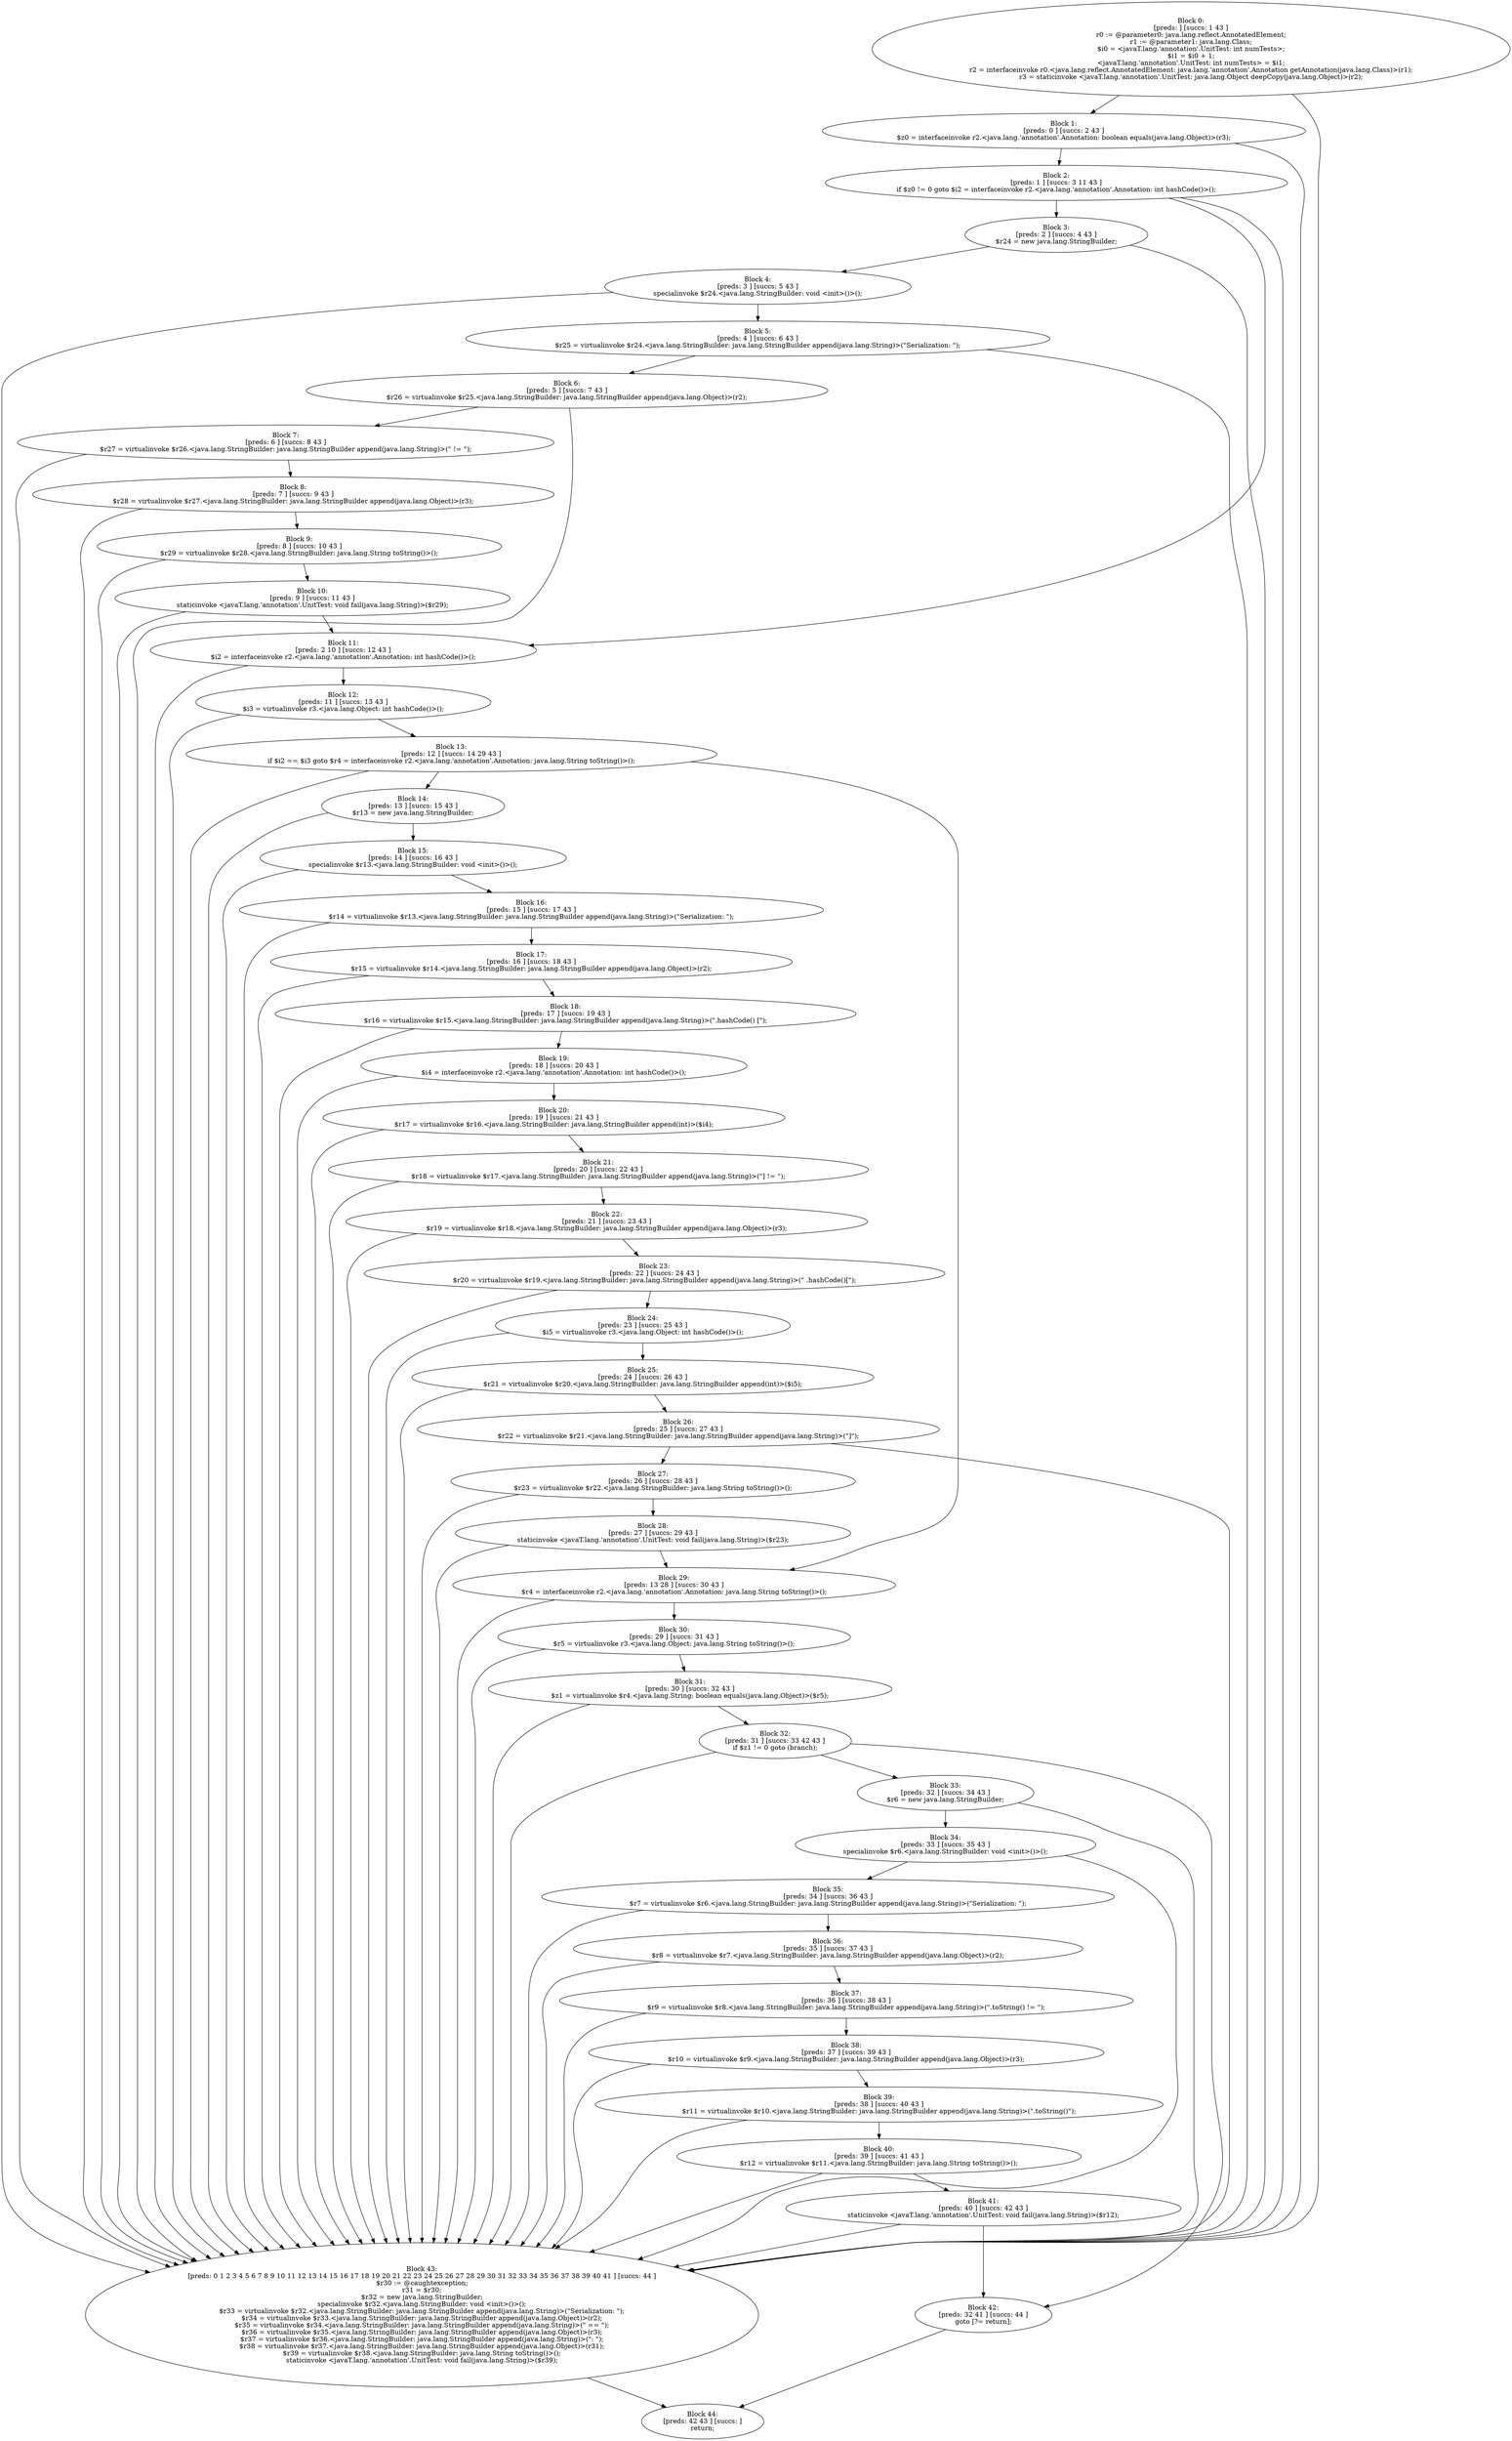 digraph "unitGraph" {
    "Block 0:
[preds: ] [succs: 1 43 ]
r0 := @parameter0: java.lang.reflect.AnnotatedElement;
r1 := @parameter1: java.lang.Class;
$i0 = <javaT.lang.'annotation'.UnitTest: int numTests>;
$i1 = $i0 + 1;
<javaT.lang.'annotation'.UnitTest: int numTests> = $i1;
r2 = interfaceinvoke r0.<java.lang.reflect.AnnotatedElement: java.lang.'annotation'.Annotation getAnnotation(java.lang.Class)>(r1);
r3 = staticinvoke <javaT.lang.'annotation'.UnitTest: java.lang.Object deepCopy(java.lang.Object)>(r2);
"
    "Block 1:
[preds: 0 ] [succs: 2 43 ]
$z0 = interfaceinvoke r2.<java.lang.'annotation'.Annotation: boolean equals(java.lang.Object)>(r3);
"
    "Block 2:
[preds: 1 ] [succs: 3 11 43 ]
if $z0 != 0 goto $i2 = interfaceinvoke r2.<java.lang.'annotation'.Annotation: int hashCode()>();
"
    "Block 3:
[preds: 2 ] [succs: 4 43 ]
$r24 = new java.lang.StringBuilder;
"
    "Block 4:
[preds: 3 ] [succs: 5 43 ]
specialinvoke $r24.<java.lang.StringBuilder: void <init>()>();
"
    "Block 5:
[preds: 4 ] [succs: 6 43 ]
$r25 = virtualinvoke $r24.<java.lang.StringBuilder: java.lang.StringBuilder append(java.lang.String)>(\"Serialization: \");
"
    "Block 6:
[preds: 5 ] [succs: 7 43 ]
$r26 = virtualinvoke $r25.<java.lang.StringBuilder: java.lang.StringBuilder append(java.lang.Object)>(r2);
"
    "Block 7:
[preds: 6 ] [succs: 8 43 ]
$r27 = virtualinvoke $r26.<java.lang.StringBuilder: java.lang.StringBuilder append(java.lang.String)>(\" != \");
"
    "Block 8:
[preds: 7 ] [succs: 9 43 ]
$r28 = virtualinvoke $r27.<java.lang.StringBuilder: java.lang.StringBuilder append(java.lang.Object)>(r3);
"
    "Block 9:
[preds: 8 ] [succs: 10 43 ]
$r29 = virtualinvoke $r28.<java.lang.StringBuilder: java.lang.String toString()>();
"
    "Block 10:
[preds: 9 ] [succs: 11 43 ]
staticinvoke <javaT.lang.'annotation'.UnitTest: void fail(java.lang.String)>($r29);
"
    "Block 11:
[preds: 2 10 ] [succs: 12 43 ]
$i2 = interfaceinvoke r2.<java.lang.'annotation'.Annotation: int hashCode()>();
"
    "Block 12:
[preds: 11 ] [succs: 13 43 ]
$i3 = virtualinvoke r3.<java.lang.Object: int hashCode()>();
"
    "Block 13:
[preds: 12 ] [succs: 14 29 43 ]
if $i2 == $i3 goto $r4 = interfaceinvoke r2.<java.lang.'annotation'.Annotation: java.lang.String toString()>();
"
    "Block 14:
[preds: 13 ] [succs: 15 43 ]
$r13 = new java.lang.StringBuilder;
"
    "Block 15:
[preds: 14 ] [succs: 16 43 ]
specialinvoke $r13.<java.lang.StringBuilder: void <init>()>();
"
    "Block 16:
[preds: 15 ] [succs: 17 43 ]
$r14 = virtualinvoke $r13.<java.lang.StringBuilder: java.lang.StringBuilder append(java.lang.String)>(\"Serialization: \");
"
    "Block 17:
[preds: 16 ] [succs: 18 43 ]
$r15 = virtualinvoke $r14.<java.lang.StringBuilder: java.lang.StringBuilder append(java.lang.Object)>(r2);
"
    "Block 18:
[preds: 17 ] [succs: 19 43 ]
$r16 = virtualinvoke $r15.<java.lang.StringBuilder: java.lang.StringBuilder append(java.lang.String)>(\".hashCode() [\");
"
    "Block 19:
[preds: 18 ] [succs: 20 43 ]
$i4 = interfaceinvoke r2.<java.lang.'annotation'.Annotation: int hashCode()>();
"
    "Block 20:
[preds: 19 ] [succs: 21 43 ]
$r17 = virtualinvoke $r16.<java.lang.StringBuilder: java.lang.StringBuilder append(int)>($i4);
"
    "Block 21:
[preds: 20 ] [succs: 22 43 ]
$r18 = virtualinvoke $r17.<java.lang.StringBuilder: java.lang.StringBuilder append(java.lang.String)>(\"] != \");
"
    "Block 22:
[preds: 21 ] [succs: 23 43 ]
$r19 = virtualinvoke $r18.<java.lang.StringBuilder: java.lang.StringBuilder append(java.lang.Object)>(r3);
"
    "Block 23:
[preds: 22 ] [succs: 24 43 ]
$r20 = virtualinvoke $r19.<java.lang.StringBuilder: java.lang.StringBuilder append(java.lang.String)>(\" .hashCode()[\");
"
    "Block 24:
[preds: 23 ] [succs: 25 43 ]
$i5 = virtualinvoke r3.<java.lang.Object: int hashCode()>();
"
    "Block 25:
[preds: 24 ] [succs: 26 43 ]
$r21 = virtualinvoke $r20.<java.lang.StringBuilder: java.lang.StringBuilder append(int)>($i5);
"
    "Block 26:
[preds: 25 ] [succs: 27 43 ]
$r22 = virtualinvoke $r21.<java.lang.StringBuilder: java.lang.StringBuilder append(java.lang.String)>(\"]\");
"
    "Block 27:
[preds: 26 ] [succs: 28 43 ]
$r23 = virtualinvoke $r22.<java.lang.StringBuilder: java.lang.String toString()>();
"
    "Block 28:
[preds: 27 ] [succs: 29 43 ]
staticinvoke <javaT.lang.'annotation'.UnitTest: void fail(java.lang.String)>($r23);
"
    "Block 29:
[preds: 13 28 ] [succs: 30 43 ]
$r4 = interfaceinvoke r2.<java.lang.'annotation'.Annotation: java.lang.String toString()>();
"
    "Block 30:
[preds: 29 ] [succs: 31 43 ]
$r5 = virtualinvoke r3.<java.lang.Object: java.lang.String toString()>();
"
    "Block 31:
[preds: 30 ] [succs: 32 43 ]
$z1 = virtualinvoke $r4.<java.lang.String: boolean equals(java.lang.Object)>($r5);
"
    "Block 32:
[preds: 31 ] [succs: 33 42 43 ]
if $z1 != 0 goto (branch);
"
    "Block 33:
[preds: 32 ] [succs: 34 43 ]
$r6 = new java.lang.StringBuilder;
"
    "Block 34:
[preds: 33 ] [succs: 35 43 ]
specialinvoke $r6.<java.lang.StringBuilder: void <init>()>();
"
    "Block 35:
[preds: 34 ] [succs: 36 43 ]
$r7 = virtualinvoke $r6.<java.lang.StringBuilder: java.lang.StringBuilder append(java.lang.String)>(\"Serialization: \");
"
    "Block 36:
[preds: 35 ] [succs: 37 43 ]
$r8 = virtualinvoke $r7.<java.lang.StringBuilder: java.lang.StringBuilder append(java.lang.Object)>(r2);
"
    "Block 37:
[preds: 36 ] [succs: 38 43 ]
$r9 = virtualinvoke $r8.<java.lang.StringBuilder: java.lang.StringBuilder append(java.lang.String)>(\".toString() != \");
"
    "Block 38:
[preds: 37 ] [succs: 39 43 ]
$r10 = virtualinvoke $r9.<java.lang.StringBuilder: java.lang.StringBuilder append(java.lang.Object)>(r3);
"
    "Block 39:
[preds: 38 ] [succs: 40 43 ]
$r11 = virtualinvoke $r10.<java.lang.StringBuilder: java.lang.StringBuilder append(java.lang.String)>(\".toString()\");
"
    "Block 40:
[preds: 39 ] [succs: 41 43 ]
$r12 = virtualinvoke $r11.<java.lang.StringBuilder: java.lang.String toString()>();
"
    "Block 41:
[preds: 40 ] [succs: 42 43 ]
staticinvoke <javaT.lang.'annotation'.UnitTest: void fail(java.lang.String)>($r12);
"
    "Block 42:
[preds: 32 41 ] [succs: 44 ]
goto [?= return];
"
    "Block 43:
[preds: 0 1 2 3 4 5 6 7 8 9 10 11 12 13 14 15 16 17 18 19 20 21 22 23 24 25 26 27 28 29 30 31 32 33 34 35 36 37 38 39 40 41 ] [succs: 44 ]
$r30 := @caughtexception;
r31 = $r30;
$r32 = new java.lang.StringBuilder;
specialinvoke $r32.<java.lang.StringBuilder: void <init>()>();
$r33 = virtualinvoke $r32.<java.lang.StringBuilder: java.lang.StringBuilder append(java.lang.String)>(\"Serialization: \");
$r34 = virtualinvoke $r33.<java.lang.StringBuilder: java.lang.StringBuilder append(java.lang.Object)>(r2);
$r35 = virtualinvoke $r34.<java.lang.StringBuilder: java.lang.StringBuilder append(java.lang.String)>(\" == \");
$r36 = virtualinvoke $r35.<java.lang.StringBuilder: java.lang.StringBuilder append(java.lang.Object)>(r3);
$r37 = virtualinvoke $r36.<java.lang.StringBuilder: java.lang.StringBuilder append(java.lang.String)>(\": \");
$r38 = virtualinvoke $r37.<java.lang.StringBuilder: java.lang.StringBuilder append(java.lang.Object)>(r31);
$r39 = virtualinvoke $r38.<java.lang.StringBuilder: java.lang.String toString()>();
staticinvoke <javaT.lang.'annotation'.UnitTest: void fail(java.lang.String)>($r39);
"
    "Block 44:
[preds: 42 43 ] [succs: ]
return;
"
    "Block 0:
[preds: ] [succs: 1 43 ]
r0 := @parameter0: java.lang.reflect.AnnotatedElement;
r1 := @parameter1: java.lang.Class;
$i0 = <javaT.lang.'annotation'.UnitTest: int numTests>;
$i1 = $i0 + 1;
<javaT.lang.'annotation'.UnitTest: int numTests> = $i1;
r2 = interfaceinvoke r0.<java.lang.reflect.AnnotatedElement: java.lang.'annotation'.Annotation getAnnotation(java.lang.Class)>(r1);
r3 = staticinvoke <javaT.lang.'annotation'.UnitTest: java.lang.Object deepCopy(java.lang.Object)>(r2);
"->"Block 1:
[preds: 0 ] [succs: 2 43 ]
$z0 = interfaceinvoke r2.<java.lang.'annotation'.Annotation: boolean equals(java.lang.Object)>(r3);
";
    "Block 0:
[preds: ] [succs: 1 43 ]
r0 := @parameter0: java.lang.reflect.AnnotatedElement;
r1 := @parameter1: java.lang.Class;
$i0 = <javaT.lang.'annotation'.UnitTest: int numTests>;
$i1 = $i0 + 1;
<javaT.lang.'annotation'.UnitTest: int numTests> = $i1;
r2 = interfaceinvoke r0.<java.lang.reflect.AnnotatedElement: java.lang.'annotation'.Annotation getAnnotation(java.lang.Class)>(r1);
r3 = staticinvoke <javaT.lang.'annotation'.UnitTest: java.lang.Object deepCopy(java.lang.Object)>(r2);
"->"Block 43:
[preds: 0 1 2 3 4 5 6 7 8 9 10 11 12 13 14 15 16 17 18 19 20 21 22 23 24 25 26 27 28 29 30 31 32 33 34 35 36 37 38 39 40 41 ] [succs: 44 ]
$r30 := @caughtexception;
r31 = $r30;
$r32 = new java.lang.StringBuilder;
specialinvoke $r32.<java.lang.StringBuilder: void <init>()>();
$r33 = virtualinvoke $r32.<java.lang.StringBuilder: java.lang.StringBuilder append(java.lang.String)>(\"Serialization: \");
$r34 = virtualinvoke $r33.<java.lang.StringBuilder: java.lang.StringBuilder append(java.lang.Object)>(r2);
$r35 = virtualinvoke $r34.<java.lang.StringBuilder: java.lang.StringBuilder append(java.lang.String)>(\" == \");
$r36 = virtualinvoke $r35.<java.lang.StringBuilder: java.lang.StringBuilder append(java.lang.Object)>(r3);
$r37 = virtualinvoke $r36.<java.lang.StringBuilder: java.lang.StringBuilder append(java.lang.String)>(\": \");
$r38 = virtualinvoke $r37.<java.lang.StringBuilder: java.lang.StringBuilder append(java.lang.Object)>(r31);
$r39 = virtualinvoke $r38.<java.lang.StringBuilder: java.lang.String toString()>();
staticinvoke <javaT.lang.'annotation'.UnitTest: void fail(java.lang.String)>($r39);
";
    "Block 1:
[preds: 0 ] [succs: 2 43 ]
$z0 = interfaceinvoke r2.<java.lang.'annotation'.Annotation: boolean equals(java.lang.Object)>(r3);
"->"Block 2:
[preds: 1 ] [succs: 3 11 43 ]
if $z0 != 0 goto $i2 = interfaceinvoke r2.<java.lang.'annotation'.Annotation: int hashCode()>();
";
    "Block 1:
[preds: 0 ] [succs: 2 43 ]
$z0 = interfaceinvoke r2.<java.lang.'annotation'.Annotation: boolean equals(java.lang.Object)>(r3);
"->"Block 43:
[preds: 0 1 2 3 4 5 6 7 8 9 10 11 12 13 14 15 16 17 18 19 20 21 22 23 24 25 26 27 28 29 30 31 32 33 34 35 36 37 38 39 40 41 ] [succs: 44 ]
$r30 := @caughtexception;
r31 = $r30;
$r32 = new java.lang.StringBuilder;
specialinvoke $r32.<java.lang.StringBuilder: void <init>()>();
$r33 = virtualinvoke $r32.<java.lang.StringBuilder: java.lang.StringBuilder append(java.lang.String)>(\"Serialization: \");
$r34 = virtualinvoke $r33.<java.lang.StringBuilder: java.lang.StringBuilder append(java.lang.Object)>(r2);
$r35 = virtualinvoke $r34.<java.lang.StringBuilder: java.lang.StringBuilder append(java.lang.String)>(\" == \");
$r36 = virtualinvoke $r35.<java.lang.StringBuilder: java.lang.StringBuilder append(java.lang.Object)>(r3);
$r37 = virtualinvoke $r36.<java.lang.StringBuilder: java.lang.StringBuilder append(java.lang.String)>(\": \");
$r38 = virtualinvoke $r37.<java.lang.StringBuilder: java.lang.StringBuilder append(java.lang.Object)>(r31);
$r39 = virtualinvoke $r38.<java.lang.StringBuilder: java.lang.String toString()>();
staticinvoke <javaT.lang.'annotation'.UnitTest: void fail(java.lang.String)>($r39);
";
    "Block 2:
[preds: 1 ] [succs: 3 11 43 ]
if $z0 != 0 goto $i2 = interfaceinvoke r2.<java.lang.'annotation'.Annotation: int hashCode()>();
"->"Block 3:
[preds: 2 ] [succs: 4 43 ]
$r24 = new java.lang.StringBuilder;
";
    "Block 2:
[preds: 1 ] [succs: 3 11 43 ]
if $z0 != 0 goto $i2 = interfaceinvoke r2.<java.lang.'annotation'.Annotation: int hashCode()>();
"->"Block 11:
[preds: 2 10 ] [succs: 12 43 ]
$i2 = interfaceinvoke r2.<java.lang.'annotation'.Annotation: int hashCode()>();
";
    "Block 2:
[preds: 1 ] [succs: 3 11 43 ]
if $z0 != 0 goto $i2 = interfaceinvoke r2.<java.lang.'annotation'.Annotation: int hashCode()>();
"->"Block 43:
[preds: 0 1 2 3 4 5 6 7 8 9 10 11 12 13 14 15 16 17 18 19 20 21 22 23 24 25 26 27 28 29 30 31 32 33 34 35 36 37 38 39 40 41 ] [succs: 44 ]
$r30 := @caughtexception;
r31 = $r30;
$r32 = new java.lang.StringBuilder;
specialinvoke $r32.<java.lang.StringBuilder: void <init>()>();
$r33 = virtualinvoke $r32.<java.lang.StringBuilder: java.lang.StringBuilder append(java.lang.String)>(\"Serialization: \");
$r34 = virtualinvoke $r33.<java.lang.StringBuilder: java.lang.StringBuilder append(java.lang.Object)>(r2);
$r35 = virtualinvoke $r34.<java.lang.StringBuilder: java.lang.StringBuilder append(java.lang.String)>(\" == \");
$r36 = virtualinvoke $r35.<java.lang.StringBuilder: java.lang.StringBuilder append(java.lang.Object)>(r3);
$r37 = virtualinvoke $r36.<java.lang.StringBuilder: java.lang.StringBuilder append(java.lang.String)>(\": \");
$r38 = virtualinvoke $r37.<java.lang.StringBuilder: java.lang.StringBuilder append(java.lang.Object)>(r31);
$r39 = virtualinvoke $r38.<java.lang.StringBuilder: java.lang.String toString()>();
staticinvoke <javaT.lang.'annotation'.UnitTest: void fail(java.lang.String)>($r39);
";
    "Block 3:
[preds: 2 ] [succs: 4 43 ]
$r24 = new java.lang.StringBuilder;
"->"Block 4:
[preds: 3 ] [succs: 5 43 ]
specialinvoke $r24.<java.lang.StringBuilder: void <init>()>();
";
    "Block 3:
[preds: 2 ] [succs: 4 43 ]
$r24 = new java.lang.StringBuilder;
"->"Block 43:
[preds: 0 1 2 3 4 5 6 7 8 9 10 11 12 13 14 15 16 17 18 19 20 21 22 23 24 25 26 27 28 29 30 31 32 33 34 35 36 37 38 39 40 41 ] [succs: 44 ]
$r30 := @caughtexception;
r31 = $r30;
$r32 = new java.lang.StringBuilder;
specialinvoke $r32.<java.lang.StringBuilder: void <init>()>();
$r33 = virtualinvoke $r32.<java.lang.StringBuilder: java.lang.StringBuilder append(java.lang.String)>(\"Serialization: \");
$r34 = virtualinvoke $r33.<java.lang.StringBuilder: java.lang.StringBuilder append(java.lang.Object)>(r2);
$r35 = virtualinvoke $r34.<java.lang.StringBuilder: java.lang.StringBuilder append(java.lang.String)>(\" == \");
$r36 = virtualinvoke $r35.<java.lang.StringBuilder: java.lang.StringBuilder append(java.lang.Object)>(r3);
$r37 = virtualinvoke $r36.<java.lang.StringBuilder: java.lang.StringBuilder append(java.lang.String)>(\": \");
$r38 = virtualinvoke $r37.<java.lang.StringBuilder: java.lang.StringBuilder append(java.lang.Object)>(r31);
$r39 = virtualinvoke $r38.<java.lang.StringBuilder: java.lang.String toString()>();
staticinvoke <javaT.lang.'annotation'.UnitTest: void fail(java.lang.String)>($r39);
";
    "Block 4:
[preds: 3 ] [succs: 5 43 ]
specialinvoke $r24.<java.lang.StringBuilder: void <init>()>();
"->"Block 5:
[preds: 4 ] [succs: 6 43 ]
$r25 = virtualinvoke $r24.<java.lang.StringBuilder: java.lang.StringBuilder append(java.lang.String)>(\"Serialization: \");
";
    "Block 4:
[preds: 3 ] [succs: 5 43 ]
specialinvoke $r24.<java.lang.StringBuilder: void <init>()>();
"->"Block 43:
[preds: 0 1 2 3 4 5 6 7 8 9 10 11 12 13 14 15 16 17 18 19 20 21 22 23 24 25 26 27 28 29 30 31 32 33 34 35 36 37 38 39 40 41 ] [succs: 44 ]
$r30 := @caughtexception;
r31 = $r30;
$r32 = new java.lang.StringBuilder;
specialinvoke $r32.<java.lang.StringBuilder: void <init>()>();
$r33 = virtualinvoke $r32.<java.lang.StringBuilder: java.lang.StringBuilder append(java.lang.String)>(\"Serialization: \");
$r34 = virtualinvoke $r33.<java.lang.StringBuilder: java.lang.StringBuilder append(java.lang.Object)>(r2);
$r35 = virtualinvoke $r34.<java.lang.StringBuilder: java.lang.StringBuilder append(java.lang.String)>(\" == \");
$r36 = virtualinvoke $r35.<java.lang.StringBuilder: java.lang.StringBuilder append(java.lang.Object)>(r3);
$r37 = virtualinvoke $r36.<java.lang.StringBuilder: java.lang.StringBuilder append(java.lang.String)>(\": \");
$r38 = virtualinvoke $r37.<java.lang.StringBuilder: java.lang.StringBuilder append(java.lang.Object)>(r31);
$r39 = virtualinvoke $r38.<java.lang.StringBuilder: java.lang.String toString()>();
staticinvoke <javaT.lang.'annotation'.UnitTest: void fail(java.lang.String)>($r39);
";
    "Block 5:
[preds: 4 ] [succs: 6 43 ]
$r25 = virtualinvoke $r24.<java.lang.StringBuilder: java.lang.StringBuilder append(java.lang.String)>(\"Serialization: \");
"->"Block 6:
[preds: 5 ] [succs: 7 43 ]
$r26 = virtualinvoke $r25.<java.lang.StringBuilder: java.lang.StringBuilder append(java.lang.Object)>(r2);
";
    "Block 5:
[preds: 4 ] [succs: 6 43 ]
$r25 = virtualinvoke $r24.<java.lang.StringBuilder: java.lang.StringBuilder append(java.lang.String)>(\"Serialization: \");
"->"Block 43:
[preds: 0 1 2 3 4 5 6 7 8 9 10 11 12 13 14 15 16 17 18 19 20 21 22 23 24 25 26 27 28 29 30 31 32 33 34 35 36 37 38 39 40 41 ] [succs: 44 ]
$r30 := @caughtexception;
r31 = $r30;
$r32 = new java.lang.StringBuilder;
specialinvoke $r32.<java.lang.StringBuilder: void <init>()>();
$r33 = virtualinvoke $r32.<java.lang.StringBuilder: java.lang.StringBuilder append(java.lang.String)>(\"Serialization: \");
$r34 = virtualinvoke $r33.<java.lang.StringBuilder: java.lang.StringBuilder append(java.lang.Object)>(r2);
$r35 = virtualinvoke $r34.<java.lang.StringBuilder: java.lang.StringBuilder append(java.lang.String)>(\" == \");
$r36 = virtualinvoke $r35.<java.lang.StringBuilder: java.lang.StringBuilder append(java.lang.Object)>(r3);
$r37 = virtualinvoke $r36.<java.lang.StringBuilder: java.lang.StringBuilder append(java.lang.String)>(\": \");
$r38 = virtualinvoke $r37.<java.lang.StringBuilder: java.lang.StringBuilder append(java.lang.Object)>(r31);
$r39 = virtualinvoke $r38.<java.lang.StringBuilder: java.lang.String toString()>();
staticinvoke <javaT.lang.'annotation'.UnitTest: void fail(java.lang.String)>($r39);
";
    "Block 6:
[preds: 5 ] [succs: 7 43 ]
$r26 = virtualinvoke $r25.<java.lang.StringBuilder: java.lang.StringBuilder append(java.lang.Object)>(r2);
"->"Block 7:
[preds: 6 ] [succs: 8 43 ]
$r27 = virtualinvoke $r26.<java.lang.StringBuilder: java.lang.StringBuilder append(java.lang.String)>(\" != \");
";
    "Block 6:
[preds: 5 ] [succs: 7 43 ]
$r26 = virtualinvoke $r25.<java.lang.StringBuilder: java.lang.StringBuilder append(java.lang.Object)>(r2);
"->"Block 43:
[preds: 0 1 2 3 4 5 6 7 8 9 10 11 12 13 14 15 16 17 18 19 20 21 22 23 24 25 26 27 28 29 30 31 32 33 34 35 36 37 38 39 40 41 ] [succs: 44 ]
$r30 := @caughtexception;
r31 = $r30;
$r32 = new java.lang.StringBuilder;
specialinvoke $r32.<java.lang.StringBuilder: void <init>()>();
$r33 = virtualinvoke $r32.<java.lang.StringBuilder: java.lang.StringBuilder append(java.lang.String)>(\"Serialization: \");
$r34 = virtualinvoke $r33.<java.lang.StringBuilder: java.lang.StringBuilder append(java.lang.Object)>(r2);
$r35 = virtualinvoke $r34.<java.lang.StringBuilder: java.lang.StringBuilder append(java.lang.String)>(\" == \");
$r36 = virtualinvoke $r35.<java.lang.StringBuilder: java.lang.StringBuilder append(java.lang.Object)>(r3);
$r37 = virtualinvoke $r36.<java.lang.StringBuilder: java.lang.StringBuilder append(java.lang.String)>(\": \");
$r38 = virtualinvoke $r37.<java.lang.StringBuilder: java.lang.StringBuilder append(java.lang.Object)>(r31);
$r39 = virtualinvoke $r38.<java.lang.StringBuilder: java.lang.String toString()>();
staticinvoke <javaT.lang.'annotation'.UnitTest: void fail(java.lang.String)>($r39);
";
    "Block 7:
[preds: 6 ] [succs: 8 43 ]
$r27 = virtualinvoke $r26.<java.lang.StringBuilder: java.lang.StringBuilder append(java.lang.String)>(\" != \");
"->"Block 8:
[preds: 7 ] [succs: 9 43 ]
$r28 = virtualinvoke $r27.<java.lang.StringBuilder: java.lang.StringBuilder append(java.lang.Object)>(r3);
";
    "Block 7:
[preds: 6 ] [succs: 8 43 ]
$r27 = virtualinvoke $r26.<java.lang.StringBuilder: java.lang.StringBuilder append(java.lang.String)>(\" != \");
"->"Block 43:
[preds: 0 1 2 3 4 5 6 7 8 9 10 11 12 13 14 15 16 17 18 19 20 21 22 23 24 25 26 27 28 29 30 31 32 33 34 35 36 37 38 39 40 41 ] [succs: 44 ]
$r30 := @caughtexception;
r31 = $r30;
$r32 = new java.lang.StringBuilder;
specialinvoke $r32.<java.lang.StringBuilder: void <init>()>();
$r33 = virtualinvoke $r32.<java.lang.StringBuilder: java.lang.StringBuilder append(java.lang.String)>(\"Serialization: \");
$r34 = virtualinvoke $r33.<java.lang.StringBuilder: java.lang.StringBuilder append(java.lang.Object)>(r2);
$r35 = virtualinvoke $r34.<java.lang.StringBuilder: java.lang.StringBuilder append(java.lang.String)>(\" == \");
$r36 = virtualinvoke $r35.<java.lang.StringBuilder: java.lang.StringBuilder append(java.lang.Object)>(r3);
$r37 = virtualinvoke $r36.<java.lang.StringBuilder: java.lang.StringBuilder append(java.lang.String)>(\": \");
$r38 = virtualinvoke $r37.<java.lang.StringBuilder: java.lang.StringBuilder append(java.lang.Object)>(r31);
$r39 = virtualinvoke $r38.<java.lang.StringBuilder: java.lang.String toString()>();
staticinvoke <javaT.lang.'annotation'.UnitTest: void fail(java.lang.String)>($r39);
";
    "Block 8:
[preds: 7 ] [succs: 9 43 ]
$r28 = virtualinvoke $r27.<java.lang.StringBuilder: java.lang.StringBuilder append(java.lang.Object)>(r3);
"->"Block 9:
[preds: 8 ] [succs: 10 43 ]
$r29 = virtualinvoke $r28.<java.lang.StringBuilder: java.lang.String toString()>();
";
    "Block 8:
[preds: 7 ] [succs: 9 43 ]
$r28 = virtualinvoke $r27.<java.lang.StringBuilder: java.lang.StringBuilder append(java.lang.Object)>(r3);
"->"Block 43:
[preds: 0 1 2 3 4 5 6 7 8 9 10 11 12 13 14 15 16 17 18 19 20 21 22 23 24 25 26 27 28 29 30 31 32 33 34 35 36 37 38 39 40 41 ] [succs: 44 ]
$r30 := @caughtexception;
r31 = $r30;
$r32 = new java.lang.StringBuilder;
specialinvoke $r32.<java.lang.StringBuilder: void <init>()>();
$r33 = virtualinvoke $r32.<java.lang.StringBuilder: java.lang.StringBuilder append(java.lang.String)>(\"Serialization: \");
$r34 = virtualinvoke $r33.<java.lang.StringBuilder: java.lang.StringBuilder append(java.lang.Object)>(r2);
$r35 = virtualinvoke $r34.<java.lang.StringBuilder: java.lang.StringBuilder append(java.lang.String)>(\" == \");
$r36 = virtualinvoke $r35.<java.lang.StringBuilder: java.lang.StringBuilder append(java.lang.Object)>(r3);
$r37 = virtualinvoke $r36.<java.lang.StringBuilder: java.lang.StringBuilder append(java.lang.String)>(\": \");
$r38 = virtualinvoke $r37.<java.lang.StringBuilder: java.lang.StringBuilder append(java.lang.Object)>(r31);
$r39 = virtualinvoke $r38.<java.lang.StringBuilder: java.lang.String toString()>();
staticinvoke <javaT.lang.'annotation'.UnitTest: void fail(java.lang.String)>($r39);
";
    "Block 9:
[preds: 8 ] [succs: 10 43 ]
$r29 = virtualinvoke $r28.<java.lang.StringBuilder: java.lang.String toString()>();
"->"Block 10:
[preds: 9 ] [succs: 11 43 ]
staticinvoke <javaT.lang.'annotation'.UnitTest: void fail(java.lang.String)>($r29);
";
    "Block 9:
[preds: 8 ] [succs: 10 43 ]
$r29 = virtualinvoke $r28.<java.lang.StringBuilder: java.lang.String toString()>();
"->"Block 43:
[preds: 0 1 2 3 4 5 6 7 8 9 10 11 12 13 14 15 16 17 18 19 20 21 22 23 24 25 26 27 28 29 30 31 32 33 34 35 36 37 38 39 40 41 ] [succs: 44 ]
$r30 := @caughtexception;
r31 = $r30;
$r32 = new java.lang.StringBuilder;
specialinvoke $r32.<java.lang.StringBuilder: void <init>()>();
$r33 = virtualinvoke $r32.<java.lang.StringBuilder: java.lang.StringBuilder append(java.lang.String)>(\"Serialization: \");
$r34 = virtualinvoke $r33.<java.lang.StringBuilder: java.lang.StringBuilder append(java.lang.Object)>(r2);
$r35 = virtualinvoke $r34.<java.lang.StringBuilder: java.lang.StringBuilder append(java.lang.String)>(\" == \");
$r36 = virtualinvoke $r35.<java.lang.StringBuilder: java.lang.StringBuilder append(java.lang.Object)>(r3);
$r37 = virtualinvoke $r36.<java.lang.StringBuilder: java.lang.StringBuilder append(java.lang.String)>(\": \");
$r38 = virtualinvoke $r37.<java.lang.StringBuilder: java.lang.StringBuilder append(java.lang.Object)>(r31);
$r39 = virtualinvoke $r38.<java.lang.StringBuilder: java.lang.String toString()>();
staticinvoke <javaT.lang.'annotation'.UnitTest: void fail(java.lang.String)>($r39);
";
    "Block 10:
[preds: 9 ] [succs: 11 43 ]
staticinvoke <javaT.lang.'annotation'.UnitTest: void fail(java.lang.String)>($r29);
"->"Block 11:
[preds: 2 10 ] [succs: 12 43 ]
$i2 = interfaceinvoke r2.<java.lang.'annotation'.Annotation: int hashCode()>();
";
    "Block 10:
[preds: 9 ] [succs: 11 43 ]
staticinvoke <javaT.lang.'annotation'.UnitTest: void fail(java.lang.String)>($r29);
"->"Block 43:
[preds: 0 1 2 3 4 5 6 7 8 9 10 11 12 13 14 15 16 17 18 19 20 21 22 23 24 25 26 27 28 29 30 31 32 33 34 35 36 37 38 39 40 41 ] [succs: 44 ]
$r30 := @caughtexception;
r31 = $r30;
$r32 = new java.lang.StringBuilder;
specialinvoke $r32.<java.lang.StringBuilder: void <init>()>();
$r33 = virtualinvoke $r32.<java.lang.StringBuilder: java.lang.StringBuilder append(java.lang.String)>(\"Serialization: \");
$r34 = virtualinvoke $r33.<java.lang.StringBuilder: java.lang.StringBuilder append(java.lang.Object)>(r2);
$r35 = virtualinvoke $r34.<java.lang.StringBuilder: java.lang.StringBuilder append(java.lang.String)>(\" == \");
$r36 = virtualinvoke $r35.<java.lang.StringBuilder: java.lang.StringBuilder append(java.lang.Object)>(r3);
$r37 = virtualinvoke $r36.<java.lang.StringBuilder: java.lang.StringBuilder append(java.lang.String)>(\": \");
$r38 = virtualinvoke $r37.<java.lang.StringBuilder: java.lang.StringBuilder append(java.lang.Object)>(r31);
$r39 = virtualinvoke $r38.<java.lang.StringBuilder: java.lang.String toString()>();
staticinvoke <javaT.lang.'annotation'.UnitTest: void fail(java.lang.String)>($r39);
";
    "Block 11:
[preds: 2 10 ] [succs: 12 43 ]
$i2 = interfaceinvoke r2.<java.lang.'annotation'.Annotation: int hashCode()>();
"->"Block 12:
[preds: 11 ] [succs: 13 43 ]
$i3 = virtualinvoke r3.<java.lang.Object: int hashCode()>();
";
    "Block 11:
[preds: 2 10 ] [succs: 12 43 ]
$i2 = interfaceinvoke r2.<java.lang.'annotation'.Annotation: int hashCode()>();
"->"Block 43:
[preds: 0 1 2 3 4 5 6 7 8 9 10 11 12 13 14 15 16 17 18 19 20 21 22 23 24 25 26 27 28 29 30 31 32 33 34 35 36 37 38 39 40 41 ] [succs: 44 ]
$r30 := @caughtexception;
r31 = $r30;
$r32 = new java.lang.StringBuilder;
specialinvoke $r32.<java.lang.StringBuilder: void <init>()>();
$r33 = virtualinvoke $r32.<java.lang.StringBuilder: java.lang.StringBuilder append(java.lang.String)>(\"Serialization: \");
$r34 = virtualinvoke $r33.<java.lang.StringBuilder: java.lang.StringBuilder append(java.lang.Object)>(r2);
$r35 = virtualinvoke $r34.<java.lang.StringBuilder: java.lang.StringBuilder append(java.lang.String)>(\" == \");
$r36 = virtualinvoke $r35.<java.lang.StringBuilder: java.lang.StringBuilder append(java.lang.Object)>(r3);
$r37 = virtualinvoke $r36.<java.lang.StringBuilder: java.lang.StringBuilder append(java.lang.String)>(\": \");
$r38 = virtualinvoke $r37.<java.lang.StringBuilder: java.lang.StringBuilder append(java.lang.Object)>(r31);
$r39 = virtualinvoke $r38.<java.lang.StringBuilder: java.lang.String toString()>();
staticinvoke <javaT.lang.'annotation'.UnitTest: void fail(java.lang.String)>($r39);
";
    "Block 12:
[preds: 11 ] [succs: 13 43 ]
$i3 = virtualinvoke r3.<java.lang.Object: int hashCode()>();
"->"Block 13:
[preds: 12 ] [succs: 14 29 43 ]
if $i2 == $i3 goto $r4 = interfaceinvoke r2.<java.lang.'annotation'.Annotation: java.lang.String toString()>();
";
    "Block 12:
[preds: 11 ] [succs: 13 43 ]
$i3 = virtualinvoke r3.<java.lang.Object: int hashCode()>();
"->"Block 43:
[preds: 0 1 2 3 4 5 6 7 8 9 10 11 12 13 14 15 16 17 18 19 20 21 22 23 24 25 26 27 28 29 30 31 32 33 34 35 36 37 38 39 40 41 ] [succs: 44 ]
$r30 := @caughtexception;
r31 = $r30;
$r32 = new java.lang.StringBuilder;
specialinvoke $r32.<java.lang.StringBuilder: void <init>()>();
$r33 = virtualinvoke $r32.<java.lang.StringBuilder: java.lang.StringBuilder append(java.lang.String)>(\"Serialization: \");
$r34 = virtualinvoke $r33.<java.lang.StringBuilder: java.lang.StringBuilder append(java.lang.Object)>(r2);
$r35 = virtualinvoke $r34.<java.lang.StringBuilder: java.lang.StringBuilder append(java.lang.String)>(\" == \");
$r36 = virtualinvoke $r35.<java.lang.StringBuilder: java.lang.StringBuilder append(java.lang.Object)>(r3);
$r37 = virtualinvoke $r36.<java.lang.StringBuilder: java.lang.StringBuilder append(java.lang.String)>(\": \");
$r38 = virtualinvoke $r37.<java.lang.StringBuilder: java.lang.StringBuilder append(java.lang.Object)>(r31);
$r39 = virtualinvoke $r38.<java.lang.StringBuilder: java.lang.String toString()>();
staticinvoke <javaT.lang.'annotation'.UnitTest: void fail(java.lang.String)>($r39);
";
    "Block 13:
[preds: 12 ] [succs: 14 29 43 ]
if $i2 == $i3 goto $r4 = interfaceinvoke r2.<java.lang.'annotation'.Annotation: java.lang.String toString()>();
"->"Block 14:
[preds: 13 ] [succs: 15 43 ]
$r13 = new java.lang.StringBuilder;
";
    "Block 13:
[preds: 12 ] [succs: 14 29 43 ]
if $i2 == $i3 goto $r4 = interfaceinvoke r2.<java.lang.'annotation'.Annotation: java.lang.String toString()>();
"->"Block 29:
[preds: 13 28 ] [succs: 30 43 ]
$r4 = interfaceinvoke r2.<java.lang.'annotation'.Annotation: java.lang.String toString()>();
";
    "Block 13:
[preds: 12 ] [succs: 14 29 43 ]
if $i2 == $i3 goto $r4 = interfaceinvoke r2.<java.lang.'annotation'.Annotation: java.lang.String toString()>();
"->"Block 43:
[preds: 0 1 2 3 4 5 6 7 8 9 10 11 12 13 14 15 16 17 18 19 20 21 22 23 24 25 26 27 28 29 30 31 32 33 34 35 36 37 38 39 40 41 ] [succs: 44 ]
$r30 := @caughtexception;
r31 = $r30;
$r32 = new java.lang.StringBuilder;
specialinvoke $r32.<java.lang.StringBuilder: void <init>()>();
$r33 = virtualinvoke $r32.<java.lang.StringBuilder: java.lang.StringBuilder append(java.lang.String)>(\"Serialization: \");
$r34 = virtualinvoke $r33.<java.lang.StringBuilder: java.lang.StringBuilder append(java.lang.Object)>(r2);
$r35 = virtualinvoke $r34.<java.lang.StringBuilder: java.lang.StringBuilder append(java.lang.String)>(\" == \");
$r36 = virtualinvoke $r35.<java.lang.StringBuilder: java.lang.StringBuilder append(java.lang.Object)>(r3);
$r37 = virtualinvoke $r36.<java.lang.StringBuilder: java.lang.StringBuilder append(java.lang.String)>(\": \");
$r38 = virtualinvoke $r37.<java.lang.StringBuilder: java.lang.StringBuilder append(java.lang.Object)>(r31);
$r39 = virtualinvoke $r38.<java.lang.StringBuilder: java.lang.String toString()>();
staticinvoke <javaT.lang.'annotation'.UnitTest: void fail(java.lang.String)>($r39);
";
    "Block 14:
[preds: 13 ] [succs: 15 43 ]
$r13 = new java.lang.StringBuilder;
"->"Block 15:
[preds: 14 ] [succs: 16 43 ]
specialinvoke $r13.<java.lang.StringBuilder: void <init>()>();
";
    "Block 14:
[preds: 13 ] [succs: 15 43 ]
$r13 = new java.lang.StringBuilder;
"->"Block 43:
[preds: 0 1 2 3 4 5 6 7 8 9 10 11 12 13 14 15 16 17 18 19 20 21 22 23 24 25 26 27 28 29 30 31 32 33 34 35 36 37 38 39 40 41 ] [succs: 44 ]
$r30 := @caughtexception;
r31 = $r30;
$r32 = new java.lang.StringBuilder;
specialinvoke $r32.<java.lang.StringBuilder: void <init>()>();
$r33 = virtualinvoke $r32.<java.lang.StringBuilder: java.lang.StringBuilder append(java.lang.String)>(\"Serialization: \");
$r34 = virtualinvoke $r33.<java.lang.StringBuilder: java.lang.StringBuilder append(java.lang.Object)>(r2);
$r35 = virtualinvoke $r34.<java.lang.StringBuilder: java.lang.StringBuilder append(java.lang.String)>(\" == \");
$r36 = virtualinvoke $r35.<java.lang.StringBuilder: java.lang.StringBuilder append(java.lang.Object)>(r3);
$r37 = virtualinvoke $r36.<java.lang.StringBuilder: java.lang.StringBuilder append(java.lang.String)>(\": \");
$r38 = virtualinvoke $r37.<java.lang.StringBuilder: java.lang.StringBuilder append(java.lang.Object)>(r31);
$r39 = virtualinvoke $r38.<java.lang.StringBuilder: java.lang.String toString()>();
staticinvoke <javaT.lang.'annotation'.UnitTest: void fail(java.lang.String)>($r39);
";
    "Block 15:
[preds: 14 ] [succs: 16 43 ]
specialinvoke $r13.<java.lang.StringBuilder: void <init>()>();
"->"Block 16:
[preds: 15 ] [succs: 17 43 ]
$r14 = virtualinvoke $r13.<java.lang.StringBuilder: java.lang.StringBuilder append(java.lang.String)>(\"Serialization: \");
";
    "Block 15:
[preds: 14 ] [succs: 16 43 ]
specialinvoke $r13.<java.lang.StringBuilder: void <init>()>();
"->"Block 43:
[preds: 0 1 2 3 4 5 6 7 8 9 10 11 12 13 14 15 16 17 18 19 20 21 22 23 24 25 26 27 28 29 30 31 32 33 34 35 36 37 38 39 40 41 ] [succs: 44 ]
$r30 := @caughtexception;
r31 = $r30;
$r32 = new java.lang.StringBuilder;
specialinvoke $r32.<java.lang.StringBuilder: void <init>()>();
$r33 = virtualinvoke $r32.<java.lang.StringBuilder: java.lang.StringBuilder append(java.lang.String)>(\"Serialization: \");
$r34 = virtualinvoke $r33.<java.lang.StringBuilder: java.lang.StringBuilder append(java.lang.Object)>(r2);
$r35 = virtualinvoke $r34.<java.lang.StringBuilder: java.lang.StringBuilder append(java.lang.String)>(\" == \");
$r36 = virtualinvoke $r35.<java.lang.StringBuilder: java.lang.StringBuilder append(java.lang.Object)>(r3);
$r37 = virtualinvoke $r36.<java.lang.StringBuilder: java.lang.StringBuilder append(java.lang.String)>(\": \");
$r38 = virtualinvoke $r37.<java.lang.StringBuilder: java.lang.StringBuilder append(java.lang.Object)>(r31);
$r39 = virtualinvoke $r38.<java.lang.StringBuilder: java.lang.String toString()>();
staticinvoke <javaT.lang.'annotation'.UnitTest: void fail(java.lang.String)>($r39);
";
    "Block 16:
[preds: 15 ] [succs: 17 43 ]
$r14 = virtualinvoke $r13.<java.lang.StringBuilder: java.lang.StringBuilder append(java.lang.String)>(\"Serialization: \");
"->"Block 17:
[preds: 16 ] [succs: 18 43 ]
$r15 = virtualinvoke $r14.<java.lang.StringBuilder: java.lang.StringBuilder append(java.lang.Object)>(r2);
";
    "Block 16:
[preds: 15 ] [succs: 17 43 ]
$r14 = virtualinvoke $r13.<java.lang.StringBuilder: java.lang.StringBuilder append(java.lang.String)>(\"Serialization: \");
"->"Block 43:
[preds: 0 1 2 3 4 5 6 7 8 9 10 11 12 13 14 15 16 17 18 19 20 21 22 23 24 25 26 27 28 29 30 31 32 33 34 35 36 37 38 39 40 41 ] [succs: 44 ]
$r30 := @caughtexception;
r31 = $r30;
$r32 = new java.lang.StringBuilder;
specialinvoke $r32.<java.lang.StringBuilder: void <init>()>();
$r33 = virtualinvoke $r32.<java.lang.StringBuilder: java.lang.StringBuilder append(java.lang.String)>(\"Serialization: \");
$r34 = virtualinvoke $r33.<java.lang.StringBuilder: java.lang.StringBuilder append(java.lang.Object)>(r2);
$r35 = virtualinvoke $r34.<java.lang.StringBuilder: java.lang.StringBuilder append(java.lang.String)>(\" == \");
$r36 = virtualinvoke $r35.<java.lang.StringBuilder: java.lang.StringBuilder append(java.lang.Object)>(r3);
$r37 = virtualinvoke $r36.<java.lang.StringBuilder: java.lang.StringBuilder append(java.lang.String)>(\": \");
$r38 = virtualinvoke $r37.<java.lang.StringBuilder: java.lang.StringBuilder append(java.lang.Object)>(r31);
$r39 = virtualinvoke $r38.<java.lang.StringBuilder: java.lang.String toString()>();
staticinvoke <javaT.lang.'annotation'.UnitTest: void fail(java.lang.String)>($r39);
";
    "Block 17:
[preds: 16 ] [succs: 18 43 ]
$r15 = virtualinvoke $r14.<java.lang.StringBuilder: java.lang.StringBuilder append(java.lang.Object)>(r2);
"->"Block 18:
[preds: 17 ] [succs: 19 43 ]
$r16 = virtualinvoke $r15.<java.lang.StringBuilder: java.lang.StringBuilder append(java.lang.String)>(\".hashCode() [\");
";
    "Block 17:
[preds: 16 ] [succs: 18 43 ]
$r15 = virtualinvoke $r14.<java.lang.StringBuilder: java.lang.StringBuilder append(java.lang.Object)>(r2);
"->"Block 43:
[preds: 0 1 2 3 4 5 6 7 8 9 10 11 12 13 14 15 16 17 18 19 20 21 22 23 24 25 26 27 28 29 30 31 32 33 34 35 36 37 38 39 40 41 ] [succs: 44 ]
$r30 := @caughtexception;
r31 = $r30;
$r32 = new java.lang.StringBuilder;
specialinvoke $r32.<java.lang.StringBuilder: void <init>()>();
$r33 = virtualinvoke $r32.<java.lang.StringBuilder: java.lang.StringBuilder append(java.lang.String)>(\"Serialization: \");
$r34 = virtualinvoke $r33.<java.lang.StringBuilder: java.lang.StringBuilder append(java.lang.Object)>(r2);
$r35 = virtualinvoke $r34.<java.lang.StringBuilder: java.lang.StringBuilder append(java.lang.String)>(\" == \");
$r36 = virtualinvoke $r35.<java.lang.StringBuilder: java.lang.StringBuilder append(java.lang.Object)>(r3);
$r37 = virtualinvoke $r36.<java.lang.StringBuilder: java.lang.StringBuilder append(java.lang.String)>(\": \");
$r38 = virtualinvoke $r37.<java.lang.StringBuilder: java.lang.StringBuilder append(java.lang.Object)>(r31);
$r39 = virtualinvoke $r38.<java.lang.StringBuilder: java.lang.String toString()>();
staticinvoke <javaT.lang.'annotation'.UnitTest: void fail(java.lang.String)>($r39);
";
    "Block 18:
[preds: 17 ] [succs: 19 43 ]
$r16 = virtualinvoke $r15.<java.lang.StringBuilder: java.lang.StringBuilder append(java.lang.String)>(\".hashCode() [\");
"->"Block 19:
[preds: 18 ] [succs: 20 43 ]
$i4 = interfaceinvoke r2.<java.lang.'annotation'.Annotation: int hashCode()>();
";
    "Block 18:
[preds: 17 ] [succs: 19 43 ]
$r16 = virtualinvoke $r15.<java.lang.StringBuilder: java.lang.StringBuilder append(java.lang.String)>(\".hashCode() [\");
"->"Block 43:
[preds: 0 1 2 3 4 5 6 7 8 9 10 11 12 13 14 15 16 17 18 19 20 21 22 23 24 25 26 27 28 29 30 31 32 33 34 35 36 37 38 39 40 41 ] [succs: 44 ]
$r30 := @caughtexception;
r31 = $r30;
$r32 = new java.lang.StringBuilder;
specialinvoke $r32.<java.lang.StringBuilder: void <init>()>();
$r33 = virtualinvoke $r32.<java.lang.StringBuilder: java.lang.StringBuilder append(java.lang.String)>(\"Serialization: \");
$r34 = virtualinvoke $r33.<java.lang.StringBuilder: java.lang.StringBuilder append(java.lang.Object)>(r2);
$r35 = virtualinvoke $r34.<java.lang.StringBuilder: java.lang.StringBuilder append(java.lang.String)>(\" == \");
$r36 = virtualinvoke $r35.<java.lang.StringBuilder: java.lang.StringBuilder append(java.lang.Object)>(r3);
$r37 = virtualinvoke $r36.<java.lang.StringBuilder: java.lang.StringBuilder append(java.lang.String)>(\": \");
$r38 = virtualinvoke $r37.<java.lang.StringBuilder: java.lang.StringBuilder append(java.lang.Object)>(r31);
$r39 = virtualinvoke $r38.<java.lang.StringBuilder: java.lang.String toString()>();
staticinvoke <javaT.lang.'annotation'.UnitTest: void fail(java.lang.String)>($r39);
";
    "Block 19:
[preds: 18 ] [succs: 20 43 ]
$i4 = interfaceinvoke r2.<java.lang.'annotation'.Annotation: int hashCode()>();
"->"Block 20:
[preds: 19 ] [succs: 21 43 ]
$r17 = virtualinvoke $r16.<java.lang.StringBuilder: java.lang.StringBuilder append(int)>($i4);
";
    "Block 19:
[preds: 18 ] [succs: 20 43 ]
$i4 = interfaceinvoke r2.<java.lang.'annotation'.Annotation: int hashCode()>();
"->"Block 43:
[preds: 0 1 2 3 4 5 6 7 8 9 10 11 12 13 14 15 16 17 18 19 20 21 22 23 24 25 26 27 28 29 30 31 32 33 34 35 36 37 38 39 40 41 ] [succs: 44 ]
$r30 := @caughtexception;
r31 = $r30;
$r32 = new java.lang.StringBuilder;
specialinvoke $r32.<java.lang.StringBuilder: void <init>()>();
$r33 = virtualinvoke $r32.<java.lang.StringBuilder: java.lang.StringBuilder append(java.lang.String)>(\"Serialization: \");
$r34 = virtualinvoke $r33.<java.lang.StringBuilder: java.lang.StringBuilder append(java.lang.Object)>(r2);
$r35 = virtualinvoke $r34.<java.lang.StringBuilder: java.lang.StringBuilder append(java.lang.String)>(\" == \");
$r36 = virtualinvoke $r35.<java.lang.StringBuilder: java.lang.StringBuilder append(java.lang.Object)>(r3);
$r37 = virtualinvoke $r36.<java.lang.StringBuilder: java.lang.StringBuilder append(java.lang.String)>(\": \");
$r38 = virtualinvoke $r37.<java.lang.StringBuilder: java.lang.StringBuilder append(java.lang.Object)>(r31);
$r39 = virtualinvoke $r38.<java.lang.StringBuilder: java.lang.String toString()>();
staticinvoke <javaT.lang.'annotation'.UnitTest: void fail(java.lang.String)>($r39);
";
    "Block 20:
[preds: 19 ] [succs: 21 43 ]
$r17 = virtualinvoke $r16.<java.lang.StringBuilder: java.lang.StringBuilder append(int)>($i4);
"->"Block 21:
[preds: 20 ] [succs: 22 43 ]
$r18 = virtualinvoke $r17.<java.lang.StringBuilder: java.lang.StringBuilder append(java.lang.String)>(\"] != \");
";
    "Block 20:
[preds: 19 ] [succs: 21 43 ]
$r17 = virtualinvoke $r16.<java.lang.StringBuilder: java.lang.StringBuilder append(int)>($i4);
"->"Block 43:
[preds: 0 1 2 3 4 5 6 7 8 9 10 11 12 13 14 15 16 17 18 19 20 21 22 23 24 25 26 27 28 29 30 31 32 33 34 35 36 37 38 39 40 41 ] [succs: 44 ]
$r30 := @caughtexception;
r31 = $r30;
$r32 = new java.lang.StringBuilder;
specialinvoke $r32.<java.lang.StringBuilder: void <init>()>();
$r33 = virtualinvoke $r32.<java.lang.StringBuilder: java.lang.StringBuilder append(java.lang.String)>(\"Serialization: \");
$r34 = virtualinvoke $r33.<java.lang.StringBuilder: java.lang.StringBuilder append(java.lang.Object)>(r2);
$r35 = virtualinvoke $r34.<java.lang.StringBuilder: java.lang.StringBuilder append(java.lang.String)>(\" == \");
$r36 = virtualinvoke $r35.<java.lang.StringBuilder: java.lang.StringBuilder append(java.lang.Object)>(r3);
$r37 = virtualinvoke $r36.<java.lang.StringBuilder: java.lang.StringBuilder append(java.lang.String)>(\": \");
$r38 = virtualinvoke $r37.<java.lang.StringBuilder: java.lang.StringBuilder append(java.lang.Object)>(r31);
$r39 = virtualinvoke $r38.<java.lang.StringBuilder: java.lang.String toString()>();
staticinvoke <javaT.lang.'annotation'.UnitTest: void fail(java.lang.String)>($r39);
";
    "Block 21:
[preds: 20 ] [succs: 22 43 ]
$r18 = virtualinvoke $r17.<java.lang.StringBuilder: java.lang.StringBuilder append(java.lang.String)>(\"] != \");
"->"Block 22:
[preds: 21 ] [succs: 23 43 ]
$r19 = virtualinvoke $r18.<java.lang.StringBuilder: java.lang.StringBuilder append(java.lang.Object)>(r3);
";
    "Block 21:
[preds: 20 ] [succs: 22 43 ]
$r18 = virtualinvoke $r17.<java.lang.StringBuilder: java.lang.StringBuilder append(java.lang.String)>(\"] != \");
"->"Block 43:
[preds: 0 1 2 3 4 5 6 7 8 9 10 11 12 13 14 15 16 17 18 19 20 21 22 23 24 25 26 27 28 29 30 31 32 33 34 35 36 37 38 39 40 41 ] [succs: 44 ]
$r30 := @caughtexception;
r31 = $r30;
$r32 = new java.lang.StringBuilder;
specialinvoke $r32.<java.lang.StringBuilder: void <init>()>();
$r33 = virtualinvoke $r32.<java.lang.StringBuilder: java.lang.StringBuilder append(java.lang.String)>(\"Serialization: \");
$r34 = virtualinvoke $r33.<java.lang.StringBuilder: java.lang.StringBuilder append(java.lang.Object)>(r2);
$r35 = virtualinvoke $r34.<java.lang.StringBuilder: java.lang.StringBuilder append(java.lang.String)>(\" == \");
$r36 = virtualinvoke $r35.<java.lang.StringBuilder: java.lang.StringBuilder append(java.lang.Object)>(r3);
$r37 = virtualinvoke $r36.<java.lang.StringBuilder: java.lang.StringBuilder append(java.lang.String)>(\": \");
$r38 = virtualinvoke $r37.<java.lang.StringBuilder: java.lang.StringBuilder append(java.lang.Object)>(r31);
$r39 = virtualinvoke $r38.<java.lang.StringBuilder: java.lang.String toString()>();
staticinvoke <javaT.lang.'annotation'.UnitTest: void fail(java.lang.String)>($r39);
";
    "Block 22:
[preds: 21 ] [succs: 23 43 ]
$r19 = virtualinvoke $r18.<java.lang.StringBuilder: java.lang.StringBuilder append(java.lang.Object)>(r3);
"->"Block 23:
[preds: 22 ] [succs: 24 43 ]
$r20 = virtualinvoke $r19.<java.lang.StringBuilder: java.lang.StringBuilder append(java.lang.String)>(\" .hashCode()[\");
";
    "Block 22:
[preds: 21 ] [succs: 23 43 ]
$r19 = virtualinvoke $r18.<java.lang.StringBuilder: java.lang.StringBuilder append(java.lang.Object)>(r3);
"->"Block 43:
[preds: 0 1 2 3 4 5 6 7 8 9 10 11 12 13 14 15 16 17 18 19 20 21 22 23 24 25 26 27 28 29 30 31 32 33 34 35 36 37 38 39 40 41 ] [succs: 44 ]
$r30 := @caughtexception;
r31 = $r30;
$r32 = new java.lang.StringBuilder;
specialinvoke $r32.<java.lang.StringBuilder: void <init>()>();
$r33 = virtualinvoke $r32.<java.lang.StringBuilder: java.lang.StringBuilder append(java.lang.String)>(\"Serialization: \");
$r34 = virtualinvoke $r33.<java.lang.StringBuilder: java.lang.StringBuilder append(java.lang.Object)>(r2);
$r35 = virtualinvoke $r34.<java.lang.StringBuilder: java.lang.StringBuilder append(java.lang.String)>(\" == \");
$r36 = virtualinvoke $r35.<java.lang.StringBuilder: java.lang.StringBuilder append(java.lang.Object)>(r3);
$r37 = virtualinvoke $r36.<java.lang.StringBuilder: java.lang.StringBuilder append(java.lang.String)>(\": \");
$r38 = virtualinvoke $r37.<java.lang.StringBuilder: java.lang.StringBuilder append(java.lang.Object)>(r31);
$r39 = virtualinvoke $r38.<java.lang.StringBuilder: java.lang.String toString()>();
staticinvoke <javaT.lang.'annotation'.UnitTest: void fail(java.lang.String)>($r39);
";
    "Block 23:
[preds: 22 ] [succs: 24 43 ]
$r20 = virtualinvoke $r19.<java.lang.StringBuilder: java.lang.StringBuilder append(java.lang.String)>(\" .hashCode()[\");
"->"Block 24:
[preds: 23 ] [succs: 25 43 ]
$i5 = virtualinvoke r3.<java.lang.Object: int hashCode()>();
";
    "Block 23:
[preds: 22 ] [succs: 24 43 ]
$r20 = virtualinvoke $r19.<java.lang.StringBuilder: java.lang.StringBuilder append(java.lang.String)>(\" .hashCode()[\");
"->"Block 43:
[preds: 0 1 2 3 4 5 6 7 8 9 10 11 12 13 14 15 16 17 18 19 20 21 22 23 24 25 26 27 28 29 30 31 32 33 34 35 36 37 38 39 40 41 ] [succs: 44 ]
$r30 := @caughtexception;
r31 = $r30;
$r32 = new java.lang.StringBuilder;
specialinvoke $r32.<java.lang.StringBuilder: void <init>()>();
$r33 = virtualinvoke $r32.<java.lang.StringBuilder: java.lang.StringBuilder append(java.lang.String)>(\"Serialization: \");
$r34 = virtualinvoke $r33.<java.lang.StringBuilder: java.lang.StringBuilder append(java.lang.Object)>(r2);
$r35 = virtualinvoke $r34.<java.lang.StringBuilder: java.lang.StringBuilder append(java.lang.String)>(\" == \");
$r36 = virtualinvoke $r35.<java.lang.StringBuilder: java.lang.StringBuilder append(java.lang.Object)>(r3);
$r37 = virtualinvoke $r36.<java.lang.StringBuilder: java.lang.StringBuilder append(java.lang.String)>(\": \");
$r38 = virtualinvoke $r37.<java.lang.StringBuilder: java.lang.StringBuilder append(java.lang.Object)>(r31);
$r39 = virtualinvoke $r38.<java.lang.StringBuilder: java.lang.String toString()>();
staticinvoke <javaT.lang.'annotation'.UnitTest: void fail(java.lang.String)>($r39);
";
    "Block 24:
[preds: 23 ] [succs: 25 43 ]
$i5 = virtualinvoke r3.<java.lang.Object: int hashCode()>();
"->"Block 25:
[preds: 24 ] [succs: 26 43 ]
$r21 = virtualinvoke $r20.<java.lang.StringBuilder: java.lang.StringBuilder append(int)>($i5);
";
    "Block 24:
[preds: 23 ] [succs: 25 43 ]
$i5 = virtualinvoke r3.<java.lang.Object: int hashCode()>();
"->"Block 43:
[preds: 0 1 2 3 4 5 6 7 8 9 10 11 12 13 14 15 16 17 18 19 20 21 22 23 24 25 26 27 28 29 30 31 32 33 34 35 36 37 38 39 40 41 ] [succs: 44 ]
$r30 := @caughtexception;
r31 = $r30;
$r32 = new java.lang.StringBuilder;
specialinvoke $r32.<java.lang.StringBuilder: void <init>()>();
$r33 = virtualinvoke $r32.<java.lang.StringBuilder: java.lang.StringBuilder append(java.lang.String)>(\"Serialization: \");
$r34 = virtualinvoke $r33.<java.lang.StringBuilder: java.lang.StringBuilder append(java.lang.Object)>(r2);
$r35 = virtualinvoke $r34.<java.lang.StringBuilder: java.lang.StringBuilder append(java.lang.String)>(\" == \");
$r36 = virtualinvoke $r35.<java.lang.StringBuilder: java.lang.StringBuilder append(java.lang.Object)>(r3);
$r37 = virtualinvoke $r36.<java.lang.StringBuilder: java.lang.StringBuilder append(java.lang.String)>(\": \");
$r38 = virtualinvoke $r37.<java.lang.StringBuilder: java.lang.StringBuilder append(java.lang.Object)>(r31);
$r39 = virtualinvoke $r38.<java.lang.StringBuilder: java.lang.String toString()>();
staticinvoke <javaT.lang.'annotation'.UnitTest: void fail(java.lang.String)>($r39);
";
    "Block 25:
[preds: 24 ] [succs: 26 43 ]
$r21 = virtualinvoke $r20.<java.lang.StringBuilder: java.lang.StringBuilder append(int)>($i5);
"->"Block 26:
[preds: 25 ] [succs: 27 43 ]
$r22 = virtualinvoke $r21.<java.lang.StringBuilder: java.lang.StringBuilder append(java.lang.String)>(\"]\");
";
    "Block 25:
[preds: 24 ] [succs: 26 43 ]
$r21 = virtualinvoke $r20.<java.lang.StringBuilder: java.lang.StringBuilder append(int)>($i5);
"->"Block 43:
[preds: 0 1 2 3 4 5 6 7 8 9 10 11 12 13 14 15 16 17 18 19 20 21 22 23 24 25 26 27 28 29 30 31 32 33 34 35 36 37 38 39 40 41 ] [succs: 44 ]
$r30 := @caughtexception;
r31 = $r30;
$r32 = new java.lang.StringBuilder;
specialinvoke $r32.<java.lang.StringBuilder: void <init>()>();
$r33 = virtualinvoke $r32.<java.lang.StringBuilder: java.lang.StringBuilder append(java.lang.String)>(\"Serialization: \");
$r34 = virtualinvoke $r33.<java.lang.StringBuilder: java.lang.StringBuilder append(java.lang.Object)>(r2);
$r35 = virtualinvoke $r34.<java.lang.StringBuilder: java.lang.StringBuilder append(java.lang.String)>(\" == \");
$r36 = virtualinvoke $r35.<java.lang.StringBuilder: java.lang.StringBuilder append(java.lang.Object)>(r3);
$r37 = virtualinvoke $r36.<java.lang.StringBuilder: java.lang.StringBuilder append(java.lang.String)>(\": \");
$r38 = virtualinvoke $r37.<java.lang.StringBuilder: java.lang.StringBuilder append(java.lang.Object)>(r31);
$r39 = virtualinvoke $r38.<java.lang.StringBuilder: java.lang.String toString()>();
staticinvoke <javaT.lang.'annotation'.UnitTest: void fail(java.lang.String)>($r39);
";
    "Block 26:
[preds: 25 ] [succs: 27 43 ]
$r22 = virtualinvoke $r21.<java.lang.StringBuilder: java.lang.StringBuilder append(java.lang.String)>(\"]\");
"->"Block 27:
[preds: 26 ] [succs: 28 43 ]
$r23 = virtualinvoke $r22.<java.lang.StringBuilder: java.lang.String toString()>();
";
    "Block 26:
[preds: 25 ] [succs: 27 43 ]
$r22 = virtualinvoke $r21.<java.lang.StringBuilder: java.lang.StringBuilder append(java.lang.String)>(\"]\");
"->"Block 43:
[preds: 0 1 2 3 4 5 6 7 8 9 10 11 12 13 14 15 16 17 18 19 20 21 22 23 24 25 26 27 28 29 30 31 32 33 34 35 36 37 38 39 40 41 ] [succs: 44 ]
$r30 := @caughtexception;
r31 = $r30;
$r32 = new java.lang.StringBuilder;
specialinvoke $r32.<java.lang.StringBuilder: void <init>()>();
$r33 = virtualinvoke $r32.<java.lang.StringBuilder: java.lang.StringBuilder append(java.lang.String)>(\"Serialization: \");
$r34 = virtualinvoke $r33.<java.lang.StringBuilder: java.lang.StringBuilder append(java.lang.Object)>(r2);
$r35 = virtualinvoke $r34.<java.lang.StringBuilder: java.lang.StringBuilder append(java.lang.String)>(\" == \");
$r36 = virtualinvoke $r35.<java.lang.StringBuilder: java.lang.StringBuilder append(java.lang.Object)>(r3);
$r37 = virtualinvoke $r36.<java.lang.StringBuilder: java.lang.StringBuilder append(java.lang.String)>(\": \");
$r38 = virtualinvoke $r37.<java.lang.StringBuilder: java.lang.StringBuilder append(java.lang.Object)>(r31);
$r39 = virtualinvoke $r38.<java.lang.StringBuilder: java.lang.String toString()>();
staticinvoke <javaT.lang.'annotation'.UnitTest: void fail(java.lang.String)>($r39);
";
    "Block 27:
[preds: 26 ] [succs: 28 43 ]
$r23 = virtualinvoke $r22.<java.lang.StringBuilder: java.lang.String toString()>();
"->"Block 28:
[preds: 27 ] [succs: 29 43 ]
staticinvoke <javaT.lang.'annotation'.UnitTest: void fail(java.lang.String)>($r23);
";
    "Block 27:
[preds: 26 ] [succs: 28 43 ]
$r23 = virtualinvoke $r22.<java.lang.StringBuilder: java.lang.String toString()>();
"->"Block 43:
[preds: 0 1 2 3 4 5 6 7 8 9 10 11 12 13 14 15 16 17 18 19 20 21 22 23 24 25 26 27 28 29 30 31 32 33 34 35 36 37 38 39 40 41 ] [succs: 44 ]
$r30 := @caughtexception;
r31 = $r30;
$r32 = new java.lang.StringBuilder;
specialinvoke $r32.<java.lang.StringBuilder: void <init>()>();
$r33 = virtualinvoke $r32.<java.lang.StringBuilder: java.lang.StringBuilder append(java.lang.String)>(\"Serialization: \");
$r34 = virtualinvoke $r33.<java.lang.StringBuilder: java.lang.StringBuilder append(java.lang.Object)>(r2);
$r35 = virtualinvoke $r34.<java.lang.StringBuilder: java.lang.StringBuilder append(java.lang.String)>(\" == \");
$r36 = virtualinvoke $r35.<java.lang.StringBuilder: java.lang.StringBuilder append(java.lang.Object)>(r3);
$r37 = virtualinvoke $r36.<java.lang.StringBuilder: java.lang.StringBuilder append(java.lang.String)>(\": \");
$r38 = virtualinvoke $r37.<java.lang.StringBuilder: java.lang.StringBuilder append(java.lang.Object)>(r31);
$r39 = virtualinvoke $r38.<java.lang.StringBuilder: java.lang.String toString()>();
staticinvoke <javaT.lang.'annotation'.UnitTest: void fail(java.lang.String)>($r39);
";
    "Block 28:
[preds: 27 ] [succs: 29 43 ]
staticinvoke <javaT.lang.'annotation'.UnitTest: void fail(java.lang.String)>($r23);
"->"Block 29:
[preds: 13 28 ] [succs: 30 43 ]
$r4 = interfaceinvoke r2.<java.lang.'annotation'.Annotation: java.lang.String toString()>();
";
    "Block 28:
[preds: 27 ] [succs: 29 43 ]
staticinvoke <javaT.lang.'annotation'.UnitTest: void fail(java.lang.String)>($r23);
"->"Block 43:
[preds: 0 1 2 3 4 5 6 7 8 9 10 11 12 13 14 15 16 17 18 19 20 21 22 23 24 25 26 27 28 29 30 31 32 33 34 35 36 37 38 39 40 41 ] [succs: 44 ]
$r30 := @caughtexception;
r31 = $r30;
$r32 = new java.lang.StringBuilder;
specialinvoke $r32.<java.lang.StringBuilder: void <init>()>();
$r33 = virtualinvoke $r32.<java.lang.StringBuilder: java.lang.StringBuilder append(java.lang.String)>(\"Serialization: \");
$r34 = virtualinvoke $r33.<java.lang.StringBuilder: java.lang.StringBuilder append(java.lang.Object)>(r2);
$r35 = virtualinvoke $r34.<java.lang.StringBuilder: java.lang.StringBuilder append(java.lang.String)>(\" == \");
$r36 = virtualinvoke $r35.<java.lang.StringBuilder: java.lang.StringBuilder append(java.lang.Object)>(r3);
$r37 = virtualinvoke $r36.<java.lang.StringBuilder: java.lang.StringBuilder append(java.lang.String)>(\": \");
$r38 = virtualinvoke $r37.<java.lang.StringBuilder: java.lang.StringBuilder append(java.lang.Object)>(r31);
$r39 = virtualinvoke $r38.<java.lang.StringBuilder: java.lang.String toString()>();
staticinvoke <javaT.lang.'annotation'.UnitTest: void fail(java.lang.String)>($r39);
";
    "Block 29:
[preds: 13 28 ] [succs: 30 43 ]
$r4 = interfaceinvoke r2.<java.lang.'annotation'.Annotation: java.lang.String toString()>();
"->"Block 30:
[preds: 29 ] [succs: 31 43 ]
$r5 = virtualinvoke r3.<java.lang.Object: java.lang.String toString()>();
";
    "Block 29:
[preds: 13 28 ] [succs: 30 43 ]
$r4 = interfaceinvoke r2.<java.lang.'annotation'.Annotation: java.lang.String toString()>();
"->"Block 43:
[preds: 0 1 2 3 4 5 6 7 8 9 10 11 12 13 14 15 16 17 18 19 20 21 22 23 24 25 26 27 28 29 30 31 32 33 34 35 36 37 38 39 40 41 ] [succs: 44 ]
$r30 := @caughtexception;
r31 = $r30;
$r32 = new java.lang.StringBuilder;
specialinvoke $r32.<java.lang.StringBuilder: void <init>()>();
$r33 = virtualinvoke $r32.<java.lang.StringBuilder: java.lang.StringBuilder append(java.lang.String)>(\"Serialization: \");
$r34 = virtualinvoke $r33.<java.lang.StringBuilder: java.lang.StringBuilder append(java.lang.Object)>(r2);
$r35 = virtualinvoke $r34.<java.lang.StringBuilder: java.lang.StringBuilder append(java.lang.String)>(\" == \");
$r36 = virtualinvoke $r35.<java.lang.StringBuilder: java.lang.StringBuilder append(java.lang.Object)>(r3);
$r37 = virtualinvoke $r36.<java.lang.StringBuilder: java.lang.StringBuilder append(java.lang.String)>(\": \");
$r38 = virtualinvoke $r37.<java.lang.StringBuilder: java.lang.StringBuilder append(java.lang.Object)>(r31);
$r39 = virtualinvoke $r38.<java.lang.StringBuilder: java.lang.String toString()>();
staticinvoke <javaT.lang.'annotation'.UnitTest: void fail(java.lang.String)>($r39);
";
    "Block 30:
[preds: 29 ] [succs: 31 43 ]
$r5 = virtualinvoke r3.<java.lang.Object: java.lang.String toString()>();
"->"Block 31:
[preds: 30 ] [succs: 32 43 ]
$z1 = virtualinvoke $r4.<java.lang.String: boolean equals(java.lang.Object)>($r5);
";
    "Block 30:
[preds: 29 ] [succs: 31 43 ]
$r5 = virtualinvoke r3.<java.lang.Object: java.lang.String toString()>();
"->"Block 43:
[preds: 0 1 2 3 4 5 6 7 8 9 10 11 12 13 14 15 16 17 18 19 20 21 22 23 24 25 26 27 28 29 30 31 32 33 34 35 36 37 38 39 40 41 ] [succs: 44 ]
$r30 := @caughtexception;
r31 = $r30;
$r32 = new java.lang.StringBuilder;
specialinvoke $r32.<java.lang.StringBuilder: void <init>()>();
$r33 = virtualinvoke $r32.<java.lang.StringBuilder: java.lang.StringBuilder append(java.lang.String)>(\"Serialization: \");
$r34 = virtualinvoke $r33.<java.lang.StringBuilder: java.lang.StringBuilder append(java.lang.Object)>(r2);
$r35 = virtualinvoke $r34.<java.lang.StringBuilder: java.lang.StringBuilder append(java.lang.String)>(\" == \");
$r36 = virtualinvoke $r35.<java.lang.StringBuilder: java.lang.StringBuilder append(java.lang.Object)>(r3);
$r37 = virtualinvoke $r36.<java.lang.StringBuilder: java.lang.StringBuilder append(java.lang.String)>(\": \");
$r38 = virtualinvoke $r37.<java.lang.StringBuilder: java.lang.StringBuilder append(java.lang.Object)>(r31);
$r39 = virtualinvoke $r38.<java.lang.StringBuilder: java.lang.String toString()>();
staticinvoke <javaT.lang.'annotation'.UnitTest: void fail(java.lang.String)>($r39);
";
    "Block 31:
[preds: 30 ] [succs: 32 43 ]
$z1 = virtualinvoke $r4.<java.lang.String: boolean equals(java.lang.Object)>($r5);
"->"Block 32:
[preds: 31 ] [succs: 33 42 43 ]
if $z1 != 0 goto (branch);
";
    "Block 31:
[preds: 30 ] [succs: 32 43 ]
$z1 = virtualinvoke $r4.<java.lang.String: boolean equals(java.lang.Object)>($r5);
"->"Block 43:
[preds: 0 1 2 3 4 5 6 7 8 9 10 11 12 13 14 15 16 17 18 19 20 21 22 23 24 25 26 27 28 29 30 31 32 33 34 35 36 37 38 39 40 41 ] [succs: 44 ]
$r30 := @caughtexception;
r31 = $r30;
$r32 = new java.lang.StringBuilder;
specialinvoke $r32.<java.lang.StringBuilder: void <init>()>();
$r33 = virtualinvoke $r32.<java.lang.StringBuilder: java.lang.StringBuilder append(java.lang.String)>(\"Serialization: \");
$r34 = virtualinvoke $r33.<java.lang.StringBuilder: java.lang.StringBuilder append(java.lang.Object)>(r2);
$r35 = virtualinvoke $r34.<java.lang.StringBuilder: java.lang.StringBuilder append(java.lang.String)>(\" == \");
$r36 = virtualinvoke $r35.<java.lang.StringBuilder: java.lang.StringBuilder append(java.lang.Object)>(r3);
$r37 = virtualinvoke $r36.<java.lang.StringBuilder: java.lang.StringBuilder append(java.lang.String)>(\": \");
$r38 = virtualinvoke $r37.<java.lang.StringBuilder: java.lang.StringBuilder append(java.lang.Object)>(r31);
$r39 = virtualinvoke $r38.<java.lang.StringBuilder: java.lang.String toString()>();
staticinvoke <javaT.lang.'annotation'.UnitTest: void fail(java.lang.String)>($r39);
";
    "Block 32:
[preds: 31 ] [succs: 33 42 43 ]
if $z1 != 0 goto (branch);
"->"Block 33:
[preds: 32 ] [succs: 34 43 ]
$r6 = new java.lang.StringBuilder;
";
    "Block 32:
[preds: 31 ] [succs: 33 42 43 ]
if $z1 != 0 goto (branch);
"->"Block 42:
[preds: 32 41 ] [succs: 44 ]
goto [?= return];
";
    "Block 32:
[preds: 31 ] [succs: 33 42 43 ]
if $z1 != 0 goto (branch);
"->"Block 43:
[preds: 0 1 2 3 4 5 6 7 8 9 10 11 12 13 14 15 16 17 18 19 20 21 22 23 24 25 26 27 28 29 30 31 32 33 34 35 36 37 38 39 40 41 ] [succs: 44 ]
$r30 := @caughtexception;
r31 = $r30;
$r32 = new java.lang.StringBuilder;
specialinvoke $r32.<java.lang.StringBuilder: void <init>()>();
$r33 = virtualinvoke $r32.<java.lang.StringBuilder: java.lang.StringBuilder append(java.lang.String)>(\"Serialization: \");
$r34 = virtualinvoke $r33.<java.lang.StringBuilder: java.lang.StringBuilder append(java.lang.Object)>(r2);
$r35 = virtualinvoke $r34.<java.lang.StringBuilder: java.lang.StringBuilder append(java.lang.String)>(\" == \");
$r36 = virtualinvoke $r35.<java.lang.StringBuilder: java.lang.StringBuilder append(java.lang.Object)>(r3);
$r37 = virtualinvoke $r36.<java.lang.StringBuilder: java.lang.StringBuilder append(java.lang.String)>(\": \");
$r38 = virtualinvoke $r37.<java.lang.StringBuilder: java.lang.StringBuilder append(java.lang.Object)>(r31);
$r39 = virtualinvoke $r38.<java.lang.StringBuilder: java.lang.String toString()>();
staticinvoke <javaT.lang.'annotation'.UnitTest: void fail(java.lang.String)>($r39);
";
    "Block 33:
[preds: 32 ] [succs: 34 43 ]
$r6 = new java.lang.StringBuilder;
"->"Block 34:
[preds: 33 ] [succs: 35 43 ]
specialinvoke $r6.<java.lang.StringBuilder: void <init>()>();
";
    "Block 33:
[preds: 32 ] [succs: 34 43 ]
$r6 = new java.lang.StringBuilder;
"->"Block 43:
[preds: 0 1 2 3 4 5 6 7 8 9 10 11 12 13 14 15 16 17 18 19 20 21 22 23 24 25 26 27 28 29 30 31 32 33 34 35 36 37 38 39 40 41 ] [succs: 44 ]
$r30 := @caughtexception;
r31 = $r30;
$r32 = new java.lang.StringBuilder;
specialinvoke $r32.<java.lang.StringBuilder: void <init>()>();
$r33 = virtualinvoke $r32.<java.lang.StringBuilder: java.lang.StringBuilder append(java.lang.String)>(\"Serialization: \");
$r34 = virtualinvoke $r33.<java.lang.StringBuilder: java.lang.StringBuilder append(java.lang.Object)>(r2);
$r35 = virtualinvoke $r34.<java.lang.StringBuilder: java.lang.StringBuilder append(java.lang.String)>(\" == \");
$r36 = virtualinvoke $r35.<java.lang.StringBuilder: java.lang.StringBuilder append(java.lang.Object)>(r3);
$r37 = virtualinvoke $r36.<java.lang.StringBuilder: java.lang.StringBuilder append(java.lang.String)>(\": \");
$r38 = virtualinvoke $r37.<java.lang.StringBuilder: java.lang.StringBuilder append(java.lang.Object)>(r31);
$r39 = virtualinvoke $r38.<java.lang.StringBuilder: java.lang.String toString()>();
staticinvoke <javaT.lang.'annotation'.UnitTest: void fail(java.lang.String)>($r39);
";
    "Block 34:
[preds: 33 ] [succs: 35 43 ]
specialinvoke $r6.<java.lang.StringBuilder: void <init>()>();
"->"Block 35:
[preds: 34 ] [succs: 36 43 ]
$r7 = virtualinvoke $r6.<java.lang.StringBuilder: java.lang.StringBuilder append(java.lang.String)>(\"Serialization: \");
";
    "Block 34:
[preds: 33 ] [succs: 35 43 ]
specialinvoke $r6.<java.lang.StringBuilder: void <init>()>();
"->"Block 43:
[preds: 0 1 2 3 4 5 6 7 8 9 10 11 12 13 14 15 16 17 18 19 20 21 22 23 24 25 26 27 28 29 30 31 32 33 34 35 36 37 38 39 40 41 ] [succs: 44 ]
$r30 := @caughtexception;
r31 = $r30;
$r32 = new java.lang.StringBuilder;
specialinvoke $r32.<java.lang.StringBuilder: void <init>()>();
$r33 = virtualinvoke $r32.<java.lang.StringBuilder: java.lang.StringBuilder append(java.lang.String)>(\"Serialization: \");
$r34 = virtualinvoke $r33.<java.lang.StringBuilder: java.lang.StringBuilder append(java.lang.Object)>(r2);
$r35 = virtualinvoke $r34.<java.lang.StringBuilder: java.lang.StringBuilder append(java.lang.String)>(\" == \");
$r36 = virtualinvoke $r35.<java.lang.StringBuilder: java.lang.StringBuilder append(java.lang.Object)>(r3);
$r37 = virtualinvoke $r36.<java.lang.StringBuilder: java.lang.StringBuilder append(java.lang.String)>(\": \");
$r38 = virtualinvoke $r37.<java.lang.StringBuilder: java.lang.StringBuilder append(java.lang.Object)>(r31);
$r39 = virtualinvoke $r38.<java.lang.StringBuilder: java.lang.String toString()>();
staticinvoke <javaT.lang.'annotation'.UnitTest: void fail(java.lang.String)>($r39);
";
    "Block 35:
[preds: 34 ] [succs: 36 43 ]
$r7 = virtualinvoke $r6.<java.lang.StringBuilder: java.lang.StringBuilder append(java.lang.String)>(\"Serialization: \");
"->"Block 36:
[preds: 35 ] [succs: 37 43 ]
$r8 = virtualinvoke $r7.<java.lang.StringBuilder: java.lang.StringBuilder append(java.lang.Object)>(r2);
";
    "Block 35:
[preds: 34 ] [succs: 36 43 ]
$r7 = virtualinvoke $r6.<java.lang.StringBuilder: java.lang.StringBuilder append(java.lang.String)>(\"Serialization: \");
"->"Block 43:
[preds: 0 1 2 3 4 5 6 7 8 9 10 11 12 13 14 15 16 17 18 19 20 21 22 23 24 25 26 27 28 29 30 31 32 33 34 35 36 37 38 39 40 41 ] [succs: 44 ]
$r30 := @caughtexception;
r31 = $r30;
$r32 = new java.lang.StringBuilder;
specialinvoke $r32.<java.lang.StringBuilder: void <init>()>();
$r33 = virtualinvoke $r32.<java.lang.StringBuilder: java.lang.StringBuilder append(java.lang.String)>(\"Serialization: \");
$r34 = virtualinvoke $r33.<java.lang.StringBuilder: java.lang.StringBuilder append(java.lang.Object)>(r2);
$r35 = virtualinvoke $r34.<java.lang.StringBuilder: java.lang.StringBuilder append(java.lang.String)>(\" == \");
$r36 = virtualinvoke $r35.<java.lang.StringBuilder: java.lang.StringBuilder append(java.lang.Object)>(r3);
$r37 = virtualinvoke $r36.<java.lang.StringBuilder: java.lang.StringBuilder append(java.lang.String)>(\": \");
$r38 = virtualinvoke $r37.<java.lang.StringBuilder: java.lang.StringBuilder append(java.lang.Object)>(r31);
$r39 = virtualinvoke $r38.<java.lang.StringBuilder: java.lang.String toString()>();
staticinvoke <javaT.lang.'annotation'.UnitTest: void fail(java.lang.String)>($r39);
";
    "Block 36:
[preds: 35 ] [succs: 37 43 ]
$r8 = virtualinvoke $r7.<java.lang.StringBuilder: java.lang.StringBuilder append(java.lang.Object)>(r2);
"->"Block 37:
[preds: 36 ] [succs: 38 43 ]
$r9 = virtualinvoke $r8.<java.lang.StringBuilder: java.lang.StringBuilder append(java.lang.String)>(\".toString() != \");
";
    "Block 36:
[preds: 35 ] [succs: 37 43 ]
$r8 = virtualinvoke $r7.<java.lang.StringBuilder: java.lang.StringBuilder append(java.lang.Object)>(r2);
"->"Block 43:
[preds: 0 1 2 3 4 5 6 7 8 9 10 11 12 13 14 15 16 17 18 19 20 21 22 23 24 25 26 27 28 29 30 31 32 33 34 35 36 37 38 39 40 41 ] [succs: 44 ]
$r30 := @caughtexception;
r31 = $r30;
$r32 = new java.lang.StringBuilder;
specialinvoke $r32.<java.lang.StringBuilder: void <init>()>();
$r33 = virtualinvoke $r32.<java.lang.StringBuilder: java.lang.StringBuilder append(java.lang.String)>(\"Serialization: \");
$r34 = virtualinvoke $r33.<java.lang.StringBuilder: java.lang.StringBuilder append(java.lang.Object)>(r2);
$r35 = virtualinvoke $r34.<java.lang.StringBuilder: java.lang.StringBuilder append(java.lang.String)>(\" == \");
$r36 = virtualinvoke $r35.<java.lang.StringBuilder: java.lang.StringBuilder append(java.lang.Object)>(r3);
$r37 = virtualinvoke $r36.<java.lang.StringBuilder: java.lang.StringBuilder append(java.lang.String)>(\": \");
$r38 = virtualinvoke $r37.<java.lang.StringBuilder: java.lang.StringBuilder append(java.lang.Object)>(r31);
$r39 = virtualinvoke $r38.<java.lang.StringBuilder: java.lang.String toString()>();
staticinvoke <javaT.lang.'annotation'.UnitTest: void fail(java.lang.String)>($r39);
";
    "Block 37:
[preds: 36 ] [succs: 38 43 ]
$r9 = virtualinvoke $r8.<java.lang.StringBuilder: java.lang.StringBuilder append(java.lang.String)>(\".toString() != \");
"->"Block 38:
[preds: 37 ] [succs: 39 43 ]
$r10 = virtualinvoke $r9.<java.lang.StringBuilder: java.lang.StringBuilder append(java.lang.Object)>(r3);
";
    "Block 37:
[preds: 36 ] [succs: 38 43 ]
$r9 = virtualinvoke $r8.<java.lang.StringBuilder: java.lang.StringBuilder append(java.lang.String)>(\".toString() != \");
"->"Block 43:
[preds: 0 1 2 3 4 5 6 7 8 9 10 11 12 13 14 15 16 17 18 19 20 21 22 23 24 25 26 27 28 29 30 31 32 33 34 35 36 37 38 39 40 41 ] [succs: 44 ]
$r30 := @caughtexception;
r31 = $r30;
$r32 = new java.lang.StringBuilder;
specialinvoke $r32.<java.lang.StringBuilder: void <init>()>();
$r33 = virtualinvoke $r32.<java.lang.StringBuilder: java.lang.StringBuilder append(java.lang.String)>(\"Serialization: \");
$r34 = virtualinvoke $r33.<java.lang.StringBuilder: java.lang.StringBuilder append(java.lang.Object)>(r2);
$r35 = virtualinvoke $r34.<java.lang.StringBuilder: java.lang.StringBuilder append(java.lang.String)>(\" == \");
$r36 = virtualinvoke $r35.<java.lang.StringBuilder: java.lang.StringBuilder append(java.lang.Object)>(r3);
$r37 = virtualinvoke $r36.<java.lang.StringBuilder: java.lang.StringBuilder append(java.lang.String)>(\": \");
$r38 = virtualinvoke $r37.<java.lang.StringBuilder: java.lang.StringBuilder append(java.lang.Object)>(r31);
$r39 = virtualinvoke $r38.<java.lang.StringBuilder: java.lang.String toString()>();
staticinvoke <javaT.lang.'annotation'.UnitTest: void fail(java.lang.String)>($r39);
";
    "Block 38:
[preds: 37 ] [succs: 39 43 ]
$r10 = virtualinvoke $r9.<java.lang.StringBuilder: java.lang.StringBuilder append(java.lang.Object)>(r3);
"->"Block 39:
[preds: 38 ] [succs: 40 43 ]
$r11 = virtualinvoke $r10.<java.lang.StringBuilder: java.lang.StringBuilder append(java.lang.String)>(\".toString()\");
";
    "Block 38:
[preds: 37 ] [succs: 39 43 ]
$r10 = virtualinvoke $r9.<java.lang.StringBuilder: java.lang.StringBuilder append(java.lang.Object)>(r3);
"->"Block 43:
[preds: 0 1 2 3 4 5 6 7 8 9 10 11 12 13 14 15 16 17 18 19 20 21 22 23 24 25 26 27 28 29 30 31 32 33 34 35 36 37 38 39 40 41 ] [succs: 44 ]
$r30 := @caughtexception;
r31 = $r30;
$r32 = new java.lang.StringBuilder;
specialinvoke $r32.<java.lang.StringBuilder: void <init>()>();
$r33 = virtualinvoke $r32.<java.lang.StringBuilder: java.lang.StringBuilder append(java.lang.String)>(\"Serialization: \");
$r34 = virtualinvoke $r33.<java.lang.StringBuilder: java.lang.StringBuilder append(java.lang.Object)>(r2);
$r35 = virtualinvoke $r34.<java.lang.StringBuilder: java.lang.StringBuilder append(java.lang.String)>(\" == \");
$r36 = virtualinvoke $r35.<java.lang.StringBuilder: java.lang.StringBuilder append(java.lang.Object)>(r3);
$r37 = virtualinvoke $r36.<java.lang.StringBuilder: java.lang.StringBuilder append(java.lang.String)>(\": \");
$r38 = virtualinvoke $r37.<java.lang.StringBuilder: java.lang.StringBuilder append(java.lang.Object)>(r31);
$r39 = virtualinvoke $r38.<java.lang.StringBuilder: java.lang.String toString()>();
staticinvoke <javaT.lang.'annotation'.UnitTest: void fail(java.lang.String)>($r39);
";
    "Block 39:
[preds: 38 ] [succs: 40 43 ]
$r11 = virtualinvoke $r10.<java.lang.StringBuilder: java.lang.StringBuilder append(java.lang.String)>(\".toString()\");
"->"Block 40:
[preds: 39 ] [succs: 41 43 ]
$r12 = virtualinvoke $r11.<java.lang.StringBuilder: java.lang.String toString()>();
";
    "Block 39:
[preds: 38 ] [succs: 40 43 ]
$r11 = virtualinvoke $r10.<java.lang.StringBuilder: java.lang.StringBuilder append(java.lang.String)>(\".toString()\");
"->"Block 43:
[preds: 0 1 2 3 4 5 6 7 8 9 10 11 12 13 14 15 16 17 18 19 20 21 22 23 24 25 26 27 28 29 30 31 32 33 34 35 36 37 38 39 40 41 ] [succs: 44 ]
$r30 := @caughtexception;
r31 = $r30;
$r32 = new java.lang.StringBuilder;
specialinvoke $r32.<java.lang.StringBuilder: void <init>()>();
$r33 = virtualinvoke $r32.<java.lang.StringBuilder: java.lang.StringBuilder append(java.lang.String)>(\"Serialization: \");
$r34 = virtualinvoke $r33.<java.lang.StringBuilder: java.lang.StringBuilder append(java.lang.Object)>(r2);
$r35 = virtualinvoke $r34.<java.lang.StringBuilder: java.lang.StringBuilder append(java.lang.String)>(\" == \");
$r36 = virtualinvoke $r35.<java.lang.StringBuilder: java.lang.StringBuilder append(java.lang.Object)>(r3);
$r37 = virtualinvoke $r36.<java.lang.StringBuilder: java.lang.StringBuilder append(java.lang.String)>(\": \");
$r38 = virtualinvoke $r37.<java.lang.StringBuilder: java.lang.StringBuilder append(java.lang.Object)>(r31);
$r39 = virtualinvoke $r38.<java.lang.StringBuilder: java.lang.String toString()>();
staticinvoke <javaT.lang.'annotation'.UnitTest: void fail(java.lang.String)>($r39);
";
    "Block 40:
[preds: 39 ] [succs: 41 43 ]
$r12 = virtualinvoke $r11.<java.lang.StringBuilder: java.lang.String toString()>();
"->"Block 41:
[preds: 40 ] [succs: 42 43 ]
staticinvoke <javaT.lang.'annotation'.UnitTest: void fail(java.lang.String)>($r12);
";
    "Block 40:
[preds: 39 ] [succs: 41 43 ]
$r12 = virtualinvoke $r11.<java.lang.StringBuilder: java.lang.String toString()>();
"->"Block 43:
[preds: 0 1 2 3 4 5 6 7 8 9 10 11 12 13 14 15 16 17 18 19 20 21 22 23 24 25 26 27 28 29 30 31 32 33 34 35 36 37 38 39 40 41 ] [succs: 44 ]
$r30 := @caughtexception;
r31 = $r30;
$r32 = new java.lang.StringBuilder;
specialinvoke $r32.<java.lang.StringBuilder: void <init>()>();
$r33 = virtualinvoke $r32.<java.lang.StringBuilder: java.lang.StringBuilder append(java.lang.String)>(\"Serialization: \");
$r34 = virtualinvoke $r33.<java.lang.StringBuilder: java.lang.StringBuilder append(java.lang.Object)>(r2);
$r35 = virtualinvoke $r34.<java.lang.StringBuilder: java.lang.StringBuilder append(java.lang.String)>(\" == \");
$r36 = virtualinvoke $r35.<java.lang.StringBuilder: java.lang.StringBuilder append(java.lang.Object)>(r3);
$r37 = virtualinvoke $r36.<java.lang.StringBuilder: java.lang.StringBuilder append(java.lang.String)>(\": \");
$r38 = virtualinvoke $r37.<java.lang.StringBuilder: java.lang.StringBuilder append(java.lang.Object)>(r31);
$r39 = virtualinvoke $r38.<java.lang.StringBuilder: java.lang.String toString()>();
staticinvoke <javaT.lang.'annotation'.UnitTest: void fail(java.lang.String)>($r39);
";
    "Block 41:
[preds: 40 ] [succs: 42 43 ]
staticinvoke <javaT.lang.'annotation'.UnitTest: void fail(java.lang.String)>($r12);
"->"Block 42:
[preds: 32 41 ] [succs: 44 ]
goto [?= return];
";
    "Block 41:
[preds: 40 ] [succs: 42 43 ]
staticinvoke <javaT.lang.'annotation'.UnitTest: void fail(java.lang.String)>($r12);
"->"Block 43:
[preds: 0 1 2 3 4 5 6 7 8 9 10 11 12 13 14 15 16 17 18 19 20 21 22 23 24 25 26 27 28 29 30 31 32 33 34 35 36 37 38 39 40 41 ] [succs: 44 ]
$r30 := @caughtexception;
r31 = $r30;
$r32 = new java.lang.StringBuilder;
specialinvoke $r32.<java.lang.StringBuilder: void <init>()>();
$r33 = virtualinvoke $r32.<java.lang.StringBuilder: java.lang.StringBuilder append(java.lang.String)>(\"Serialization: \");
$r34 = virtualinvoke $r33.<java.lang.StringBuilder: java.lang.StringBuilder append(java.lang.Object)>(r2);
$r35 = virtualinvoke $r34.<java.lang.StringBuilder: java.lang.StringBuilder append(java.lang.String)>(\" == \");
$r36 = virtualinvoke $r35.<java.lang.StringBuilder: java.lang.StringBuilder append(java.lang.Object)>(r3);
$r37 = virtualinvoke $r36.<java.lang.StringBuilder: java.lang.StringBuilder append(java.lang.String)>(\": \");
$r38 = virtualinvoke $r37.<java.lang.StringBuilder: java.lang.StringBuilder append(java.lang.Object)>(r31);
$r39 = virtualinvoke $r38.<java.lang.StringBuilder: java.lang.String toString()>();
staticinvoke <javaT.lang.'annotation'.UnitTest: void fail(java.lang.String)>($r39);
";
    "Block 42:
[preds: 32 41 ] [succs: 44 ]
goto [?= return];
"->"Block 44:
[preds: 42 43 ] [succs: ]
return;
";
    "Block 43:
[preds: 0 1 2 3 4 5 6 7 8 9 10 11 12 13 14 15 16 17 18 19 20 21 22 23 24 25 26 27 28 29 30 31 32 33 34 35 36 37 38 39 40 41 ] [succs: 44 ]
$r30 := @caughtexception;
r31 = $r30;
$r32 = new java.lang.StringBuilder;
specialinvoke $r32.<java.lang.StringBuilder: void <init>()>();
$r33 = virtualinvoke $r32.<java.lang.StringBuilder: java.lang.StringBuilder append(java.lang.String)>(\"Serialization: \");
$r34 = virtualinvoke $r33.<java.lang.StringBuilder: java.lang.StringBuilder append(java.lang.Object)>(r2);
$r35 = virtualinvoke $r34.<java.lang.StringBuilder: java.lang.StringBuilder append(java.lang.String)>(\" == \");
$r36 = virtualinvoke $r35.<java.lang.StringBuilder: java.lang.StringBuilder append(java.lang.Object)>(r3);
$r37 = virtualinvoke $r36.<java.lang.StringBuilder: java.lang.StringBuilder append(java.lang.String)>(\": \");
$r38 = virtualinvoke $r37.<java.lang.StringBuilder: java.lang.StringBuilder append(java.lang.Object)>(r31);
$r39 = virtualinvoke $r38.<java.lang.StringBuilder: java.lang.String toString()>();
staticinvoke <javaT.lang.'annotation'.UnitTest: void fail(java.lang.String)>($r39);
"->"Block 44:
[preds: 42 43 ] [succs: ]
return;
";
}
